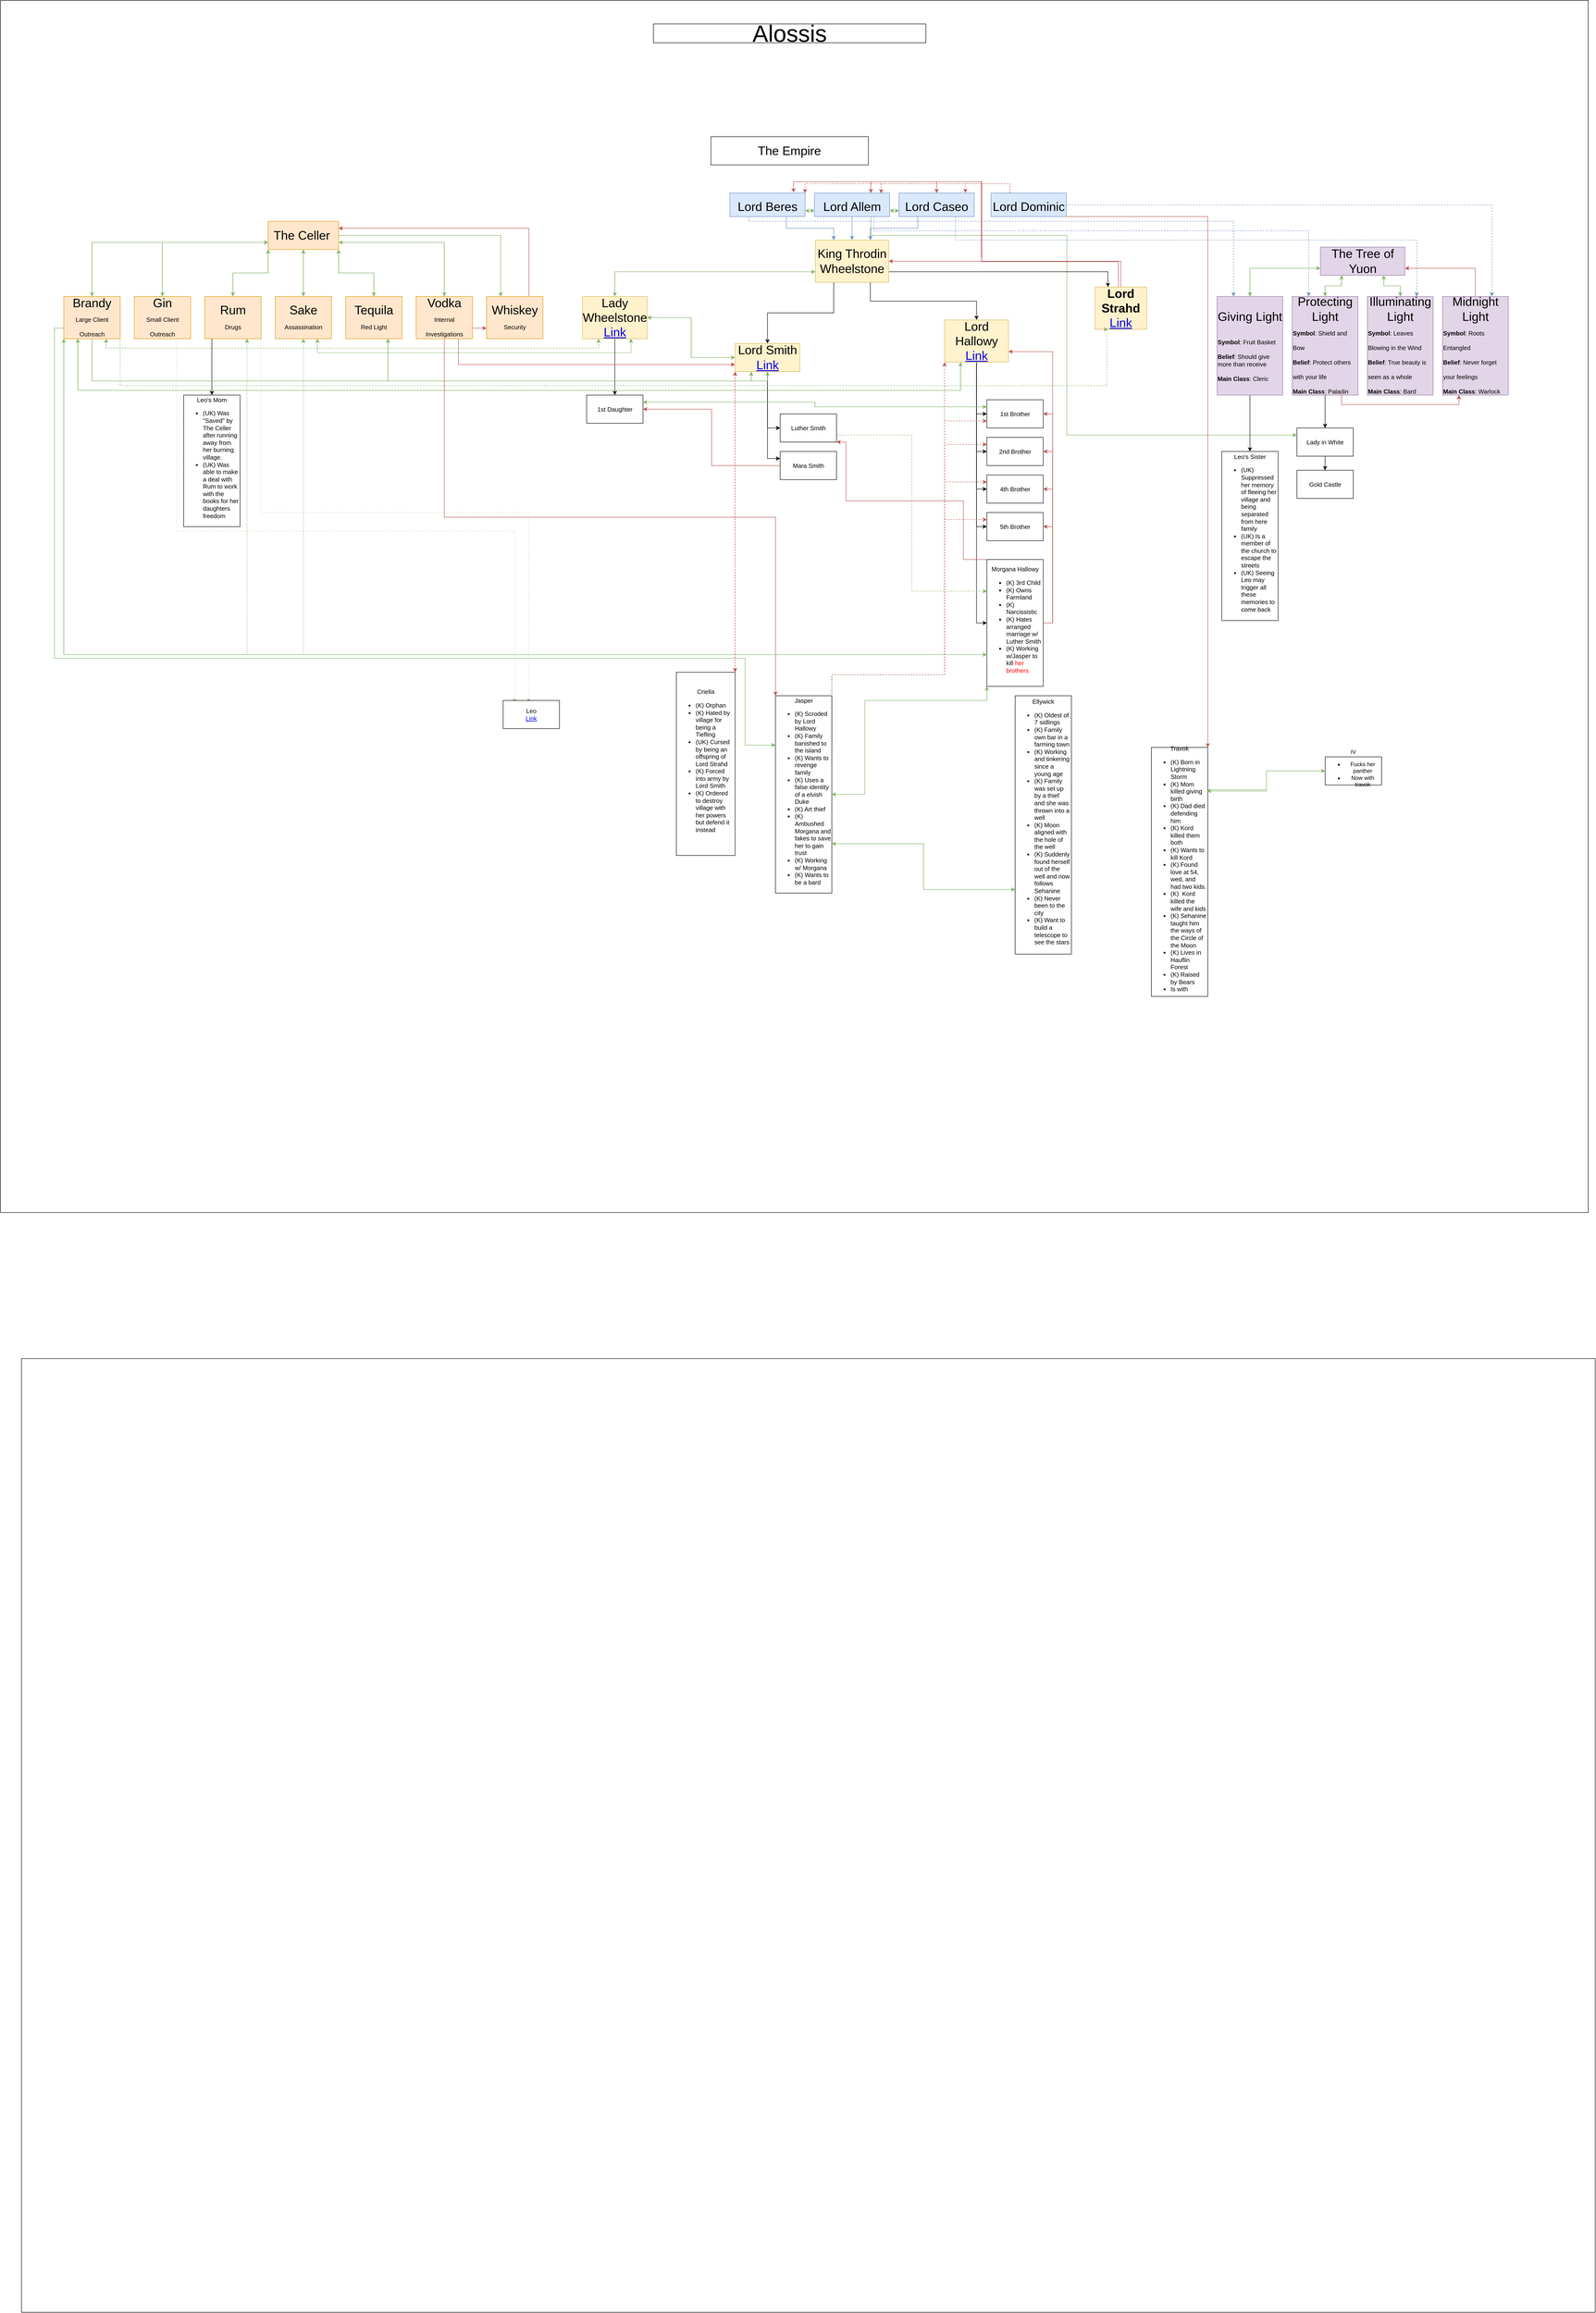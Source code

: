 <mxfile version="17.4.2" type="device" pages="7"><diagram id="prtHgNgQTEPvFCAcTncT" name="The Empire"><mxGraphModel dx="790" dy="485" grid="1" gridSize="10" guides="1" tooltips="1" connect="1" arrows="1" fold="1" page="1" pageScale="1" pageWidth="5000" pageHeight="2581" math="0" shadow="0"><root><mxCell id="0"/><mxCell id="1" parent="0"/><mxCell id="Fj1rsP363tf5vaqWqIAK-1" value="" style="rounded=0;whiteSpace=wrap;html=1;fontSize=13;movable=0;resizable=0;" parent="1" vertex="1"><mxGeometry x="760" width="3380" height="2580" as="geometry"/></mxCell><mxCell id="BMSPjfVfwommTCz05lxM-120" style="edgeStyle=orthogonalEdgeStyle;rounded=0;orthogonalLoop=1;jettySize=auto;html=1;exitX=0.75;exitY=1;exitDx=0;exitDy=0;entryX=0.75;entryY=1;entryDx=0;entryDy=0;dashed=1;fontSize=13;fontColor=default;fillColor=#d5e8d4;strokeColor=#82b366;dashPattern=1 1;arcSize=12;" parent="1" source="BMSPjfVfwommTCz05lxM-77" target="BMSPjfVfwommTCz05lxM-29" edge="1"><mxGeometry relative="1" as="geometry"><Array as="points"><mxPoint x="1434.8" y="750"/><mxPoint x="2102.8" y="750"/></Array></mxGeometry></mxCell><mxCell id="BMSPjfVfwommTCz05lxM-112" style="edgeStyle=orthogonalEdgeStyle;rounded=0;orthogonalLoop=1;jettySize=auto;html=1;exitX=0.75;exitY=1;exitDx=0;exitDy=0;entryX=0.25;entryY=1;entryDx=0;entryDy=0;fontSize=13;fontColor=default;fillColor=#d5e8d4;strokeColor=#82b366;dashed=1;arcSize=12;" parent="1" source="BMSPjfVfwommTCz05lxM-82" target="BMSPjfVfwommTCz05lxM-29" edge="1"><mxGeometry relative="1" as="geometry"/></mxCell><mxCell id="BMSPjfVfwommTCz05lxM-14" value="&lt;b&gt;&lt;font style=&quot;font-size: 36px&quot;&gt;&lt;br&gt;&lt;/font&gt;&lt;/b&gt;" style="rounded=0;whiteSpace=wrap;html=1;arcSize=12;fillColor=none;" parent="1" vertex="1"><mxGeometry x="804.8" y="2891" width="3350" height="2030" as="geometry"/></mxCell><mxCell id="BMSPjfVfwommTCz05lxM-26" style="edgeStyle=orthogonalEdgeStyle;rounded=0;orthogonalLoop=1;jettySize=auto;html=1;exitX=0.75;exitY=1;exitDx=0;exitDy=0;entryX=0.25;entryY=0;entryDx=0;entryDy=0;fontSize=26;fontColor=default;fillColor=#dae8fc;strokeColor=#6c8ebf;arcSize=12;" parent="1" source="BMSPjfVfwommTCz05lxM-15" target="BMSPjfVfwommTCz05lxM-23" edge="1"><mxGeometry relative="1" as="geometry"/></mxCell><mxCell id="BMSPjfVfwommTCz05lxM-202" style="edgeStyle=orthogonalEdgeStyle;rounded=0;orthogonalLoop=1;jettySize=auto;html=1;exitX=1;exitY=0.75;exitDx=0;exitDy=0;entryX=0;entryY=0.75;entryDx=0;entryDy=0;fontSize=13;fontColor=default;strokeWidth=1;fillColor=#d5e8d4;strokeColor=#82b366;" parent="1" source="BMSPjfVfwommTCz05lxM-15" target="BMSPjfVfwommTCz05lxM-19" edge="1"><mxGeometry relative="1" as="geometry"/></mxCell><mxCell id="BMSPjfVfwommTCz05lxM-15" value="&lt;font style=&quot;font-size: 26px&quot;&gt;Lord Beres&lt;/font&gt;" style="rounded=0;whiteSpace=wrap;html=1;fontSize=36;fillColor=#dae8fc;strokeColor=#6c8ebf;arcSize=12;" parent="1" vertex="1"><mxGeometry x="2312.8" y="410" width="160" height="50" as="geometry"/></mxCell><mxCell id="BMSPjfVfwommTCz05lxM-25" style="edgeStyle=orthogonalEdgeStyle;rounded=0;orthogonalLoop=1;jettySize=auto;html=1;exitX=0.5;exitY=1;exitDx=0;exitDy=0;entryX=0.5;entryY=0;entryDx=0;entryDy=0;fontSize=26;fontColor=default;fillColor=#dae8fc;strokeColor=#6c8ebf;arcSize=12;" parent="1" source="BMSPjfVfwommTCz05lxM-19" target="BMSPjfVfwommTCz05lxM-23" edge="1"><mxGeometry relative="1" as="geometry"/></mxCell><mxCell id="BMSPjfVfwommTCz05lxM-70" style="edgeStyle=orthogonalEdgeStyle;rounded=0;orthogonalLoop=1;jettySize=auto;html=1;exitX=0.75;exitY=1;exitDx=0;exitDy=0;entryX=0.25;entryY=0;entryDx=0;entryDy=0;fontSize=26;fontColor=default;fillColor=#dae8fc;strokeColor=#6c8ebf;dashed=1;arcSize=12;" parent="1" source="BMSPjfVfwommTCz05lxM-19" target="BMSPjfVfwommTCz05lxM-57" edge="1"><mxGeometry relative="1" as="geometry"><Array as="points"><mxPoint x="2619.8" y="460"/><mxPoint x="2619.8" y="490"/><mxPoint x="3544.8" y="490"/></Array></mxGeometry></mxCell><mxCell id="BMSPjfVfwommTCz05lxM-201" style="edgeStyle=orthogonalEdgeStyle;rounded=0;orthogonalLoop=1;jettySize=auto;html=1;exitX=0;exitY=0.75;exitDx=0;exitDy=0;entryX=1;entryY=0.75;entryDx=0;entryDy=0;fontSize=13;fontColor=default;strokeWidth=1;fillColor=#d5e8d4;strokeColor=#82b366;" parent="1" source="BMSPjfVfwommTCz05lxM-19" target="BMSPjfVfwommTCz05lxM-15" edge="1"><mxGeometry relative="1" as="geometry"/></mxCell><mxCell id="BMSPjfVfwommTCz05lxM-203" style="edgeStyle=orthogonalEdgeStyle;rounded=0;orthogonalLoop=1;jettySize=auto;html=1;exitX=1;exitY=0.75;exitDx=0;exitDy=0;entryX=0;entryY=0.75;entryDx=0;entryDy=0;fontSize=13;fontColor=default;strokeWidth=1;fillColor=#d5e8d4;strokeColor=#82b366;" parent="1" source="BMSPjfVfwommTCz05lxM-19" target="BMSPjfVfwommTCz05lxM-20" edge="1"><mxGeometry relative="1" as="geometry"/></mxCell><mxCell id="BMSPjfVfwommTCz05lxM-217" style="edgeStyle=orthogonalEdgeStyle;rounded=0;orthogonalLoop=1;jettySize=auto;html=1;exitX=0.75;exitY=1;exitDx=0;exitDy=0;entryX=0;entryY=0.25;entryDx=0;entryDy=0;fontSize=13;fontColor=default;strokeWidth=1;fillColor=#d5e8d4;strokeColor=#82b366;" parent="1" source="BMSPjfVfwommTCz05lxM-19" target="BMSPjfVfwommTCz05lxM-213" edge="1"><mxGeometry relative="1" as="geometry"><Array as="points"><mxPoint x="2613" y="500"/><mxPoint x="3030" y="500"/><mxPoint x="3030" y="925"/></Array></mxGeometry></mxCell><mxCell id="BMSPjfVfwommTCz05lxM-19" value="&lt;font style=&quot;font-size: 26px&quot;&gt;Lord Allem&lt;/font&gt;" style="rounded=0;whiteSpace=wrap;html=1;fontSize=36;fillColor=#dae8fc;strokeColor=#6c8ebf;arcSize=12;" parent="1" vertex="1"><mxGeometry x="2492.8" y="410" width="160" height="50" as="geometry"/></mxCell><mxCell id="BMSPjfVfwommTCz05lxM-24" style="edgeStyle=orthogonalEdgeStyle;rounded=0;orthogonalLoop=1;jettySize=auto;html=1;exitX=0.25;exitY=1;exitDx=0;exitDy=0;entryX=0.75;entryY=0;entryDx=0;entryDy=0;fontSize=26;fontColor=default;fillColor=#dae8fc;strokeColor=#6c8ebf;arcSize=12;" parent="1" source="BMSPjfVfwommTCz05lxM-20" target="BMSPjfVfwommTCz05lxM-23" edge="1"><mxGeometry relative="1" as="geometry"/></mxCell><mxCell id="BMSPjfVfwommTCz05lxM-69" style="edgeStyle=orthogonalEdgeStyle;rounded=0;orthogonalLoop=1;jettySize=auto;html=1;exitX=0.75;exitY=1;exitDx=0;exitDy=0;entryX=0.75;entryY=0;entryDx=0;entryDy=0;fontSize=26;fontColor=default;fillColor=#dae8fc;strokeColor=#6c8ebf;dashed=1;arcSize=12;" parent="1" source="BMSPjfVfwommTCz05lxM-20" target="BMSPjfVfwommTCz05lxM-58" edge="1"><mxGeometry relative="1" as="geometry"><Array as="points"><mxPoint x="2792.8" y="510"/><mxPoint x="3774.8" y="510"/></Array></mxGeometry></mxCell><mxCell id="BMSPjfVfwommTCz05lxM-204" style="edgeStyle=orthogonalEdgeStyle;rounded=0;orthogonalLoop=1;jettySize=auto;html=1;exitX=0;exitY=0.75;exitDx=0;exitDy=0;entryX=1;entryY=0.75;entryDx=0;entryDy=0;fontSize=13;fontColor=default;strokeWidth=1;fillColor=#d5e8d4;strokeColor=#82b366;" parent="1" source="BMSPjfVfwommTCz05lxM-20" target="BMSPjfVfwommTCz05lxM-19" edge="1"><mxGeometry relative="1" as="geometry"/></mxCell><mxCell id="BMSPjfVfwommTCz05lxM-20" value="&lt;font style=&quot;font-size: 26px&quot;&gt;Lord Caseo&lt;/font&gt;" style="rounded=0;whiteSpace=wrap;html=1;fontSize=36;fillColor=#dae8fc;strokeColor=#6c8ebf;arcSize=12;" parent="1" vertex="1"><mxGeometry x="2672.8" y="410" width="160" height="50" as="geometry"/></mxCell><mxCell id="BMSPjfVfwommTCz05lxM-68" style="edgeStyle=orthogonalEdgeStyle;rounded=0;orthogonalLoop=1;jettySize=auto;html=1;exitX=1;exitY=0.5;exitDx=0;exitDy=0;entryX=0.75;entryY=0;entryDx=0;entryDy=0;fontSize=26;fontColor=default;fillColor=#dae8fc;strokeColor=#6c8ebf;dashed=1;arcSize=12;" parent="1" source="BMSPjfVfwommTCz05lxM-21" target="BMSPjfVfwommTCz05lxM-59" edge="1"><mxGeometry relative="1" as="geometry"/></mxCell><mxCell id="BMSPjfVfwommTCz05lxM-200" style="edgeStyle=orthogonalEdgeStyle;rounded=0;orthogonalLoop=1;jettySize=auto;html=1;exitX=1;exitY=1;exitDx=0;exitDy=0;entryX=1;entryY=0;entryDx=0;entryDy=0;fontSize=13;fontColor=default;strokeWidth=1;fillColor=#f8cecc;strokeColor=#b85450;" parent="1" source="BMSPjfVfwommTCz05lxM-21" target="BMSPjfVfwommTCz05lxM-198" edge="1"><mxGeometry relative="1" as="geometry"><Array as="points"><mxPoint x="3330" y="460"/><mxPoint x="3330" y="1590"/></Array></mxGeometry></mxCell><mxCell id="BMSPjfVfwommTCz05lxM-205" style="edgeStyle=orthogonalEdgeStyle;rounded=0;orthogonalLoop=1;jettySize=auto;html=1;exitX=0.25;exitY=0;exitDx=0;exitDy=0;entryX=1;entryY=0;entryDx=0;entryDy=0;fontSize=13;fontColor=default;strokeWidth=1;fillColor=#f8cecc;strokeColor=#b85450;dashed=1;" parent="1" source="BMSPjfVfwommTCz05lxM-21" target="BMSPjfVfwommTCz05lxM-15" edge="1"><mxGeometry relative="1" as="geometry"/></mxCell><mxCell id="BMSPjfVfwommTCz05lxM-206" style="edgeStyle=orthogonalEdgeStyle;rounded=0;orthogonalLoop=1;jettySize=auto;html=1;exitX=0.25;exitY=0;exitDx=0;exitDy=0;entryX=0.887;entryY=0.013;entryDx=0;entryDy=0;entryPerimeter=0;dashed=1;fontSize=13;fontColor=default;strokeWidth=1;fillColor=#f8cecc;strokeColor=#b85450;" parent="1" source="BMSPjfVfwommTCz05lxM-21" target="BMSPjfVfwommTCz05lxM-19" edge="1"><mxGeometry relative="1" as="geometry"/></mxCell><mxCell id="BMSPjfVfwommTCz05lxM-207" style="edgeStyle=orthogonalEdgeStyle;rounded=0;orthogonalLoop=1;jettySize=auto;html=1;exitX=0.25;exitY=0;exitDx=0;exitDy=0;entryX=0.883;entryY=-0.007;entryDx=0;entryDy=0;entryPerimeter=0;dashed=1;fontSize=13;fontColor=default;strokeWidth=1;fillColor=#f8cecc;strokeColor=#b85450;" parent="1" source="BMSPjfVfwommTCz05lxM-21" target="BMSPjfVfwommTCz05lxM-20" edge="1"><mxGeometry relative="1" as="geometry"/></mxCell><mxCell id="BMSPjfVfwommTCz05lxM-21" value="&lt;font style=&quot;font-size: 26px&quot;&gt;Lord Dominic&lt;/font&gt;" style="rounded=0;whiteSpace=wrap;html=1;fontSize=36;fillColor=#dae8fc;strokeColor=#6c8ebf;arcSize=12;" parent="1" vertex="1"><mxGeometry x="2868.8" y="410" width="160" height="50" as="geometry"/></mxCell><mxCell id="BMSPjfVfwommTCz05lxM-33" style="edgeStyle=orthogonalEdgeStyle;rounded=0;orthogonalLoop=1;jettySize=auto;html=1;exitX=0;exitY=0.75;exitDx=0;exitDy=0;entryX=0.5;entryY=0;entryDx=0;entryDy=0;fontSize=26;fontColor=default;fillColor=#d5e8d4;strokeColor=#82b366;arcSize=12;" parent="1" source="BMSPjfVfwommTCz05lxM-23" target="BMSPjfVfwommTCz05lxM-29" edge="1"><mxGeometry relative="1" as="geometry"/></mxCell><mxCell id="BMSPjfVfwommTCz05lxM-37" style="edgeStyle=orthogonalEdgeStyle;rounded=0;orthogonalLoop=1;jettySize=auto;html=1;exitX=0.25;exitY=1;exitDx=0;exitDy=0;entryX=0.5;entryY=0;entryDx=0;entryDy=0;fontSize=26;fontColor=default;arcSize=12;" parent="1" source="BMSPjfVfwommTCz05lxM-23" target="BMSPjfVfwommTCz05lxM-27" edge="1"><mxGeometry relative="1" as="geometry"/></mxCell><mxCell id="BMSPjfVfwommTCz05lxM-42" style="edgeStyle=orthogonalEdgeStyle;rounded=0;orthogonalLoop=1;jettySize=auto;html=1;exitX=0.75;exitY=1;exitDx=0;exitDy=0;entryX=0.5;entryY=0;entryDx=0;entryDy=0;fontSize=26;fontColor=default;arcSize=12;" parent="1" source="BMSPjfVfwommTCz05lxM-23" target="BMSPjfVfwommTCz05lxM-28" edge="1"><mxGeometry relative="1" as="geometry"/></mxCell><mxCell id="BMSPjfVfwommTCz05lxM-44" style="edgeStyle=orthogonalEdgeStyle;rounded=0;orthogonalLoop=1;jettySize=auto;html=1;exitX=1;exitY=0.75;exitDx=0;exitDy=0;entryX=0.25;entryY=0;entryDx=0;entryDy=0;fontSize=26;fontColor=default;arcSize=12;" parent="1" source="BMSPjfVfwommTCz05lxM-23" target="BMSPjfVfwommTCz05lxM-30" edge="1"><mxGeometry relative="1" as="geometry"/></mxCell><mxCell id="BMSPjfVfwommTCz05lxM-23" value="&lt;span&gt;King Throdin Wheelstone&lt;/span&gt;" style="rounded=0;whiteSpace=wrap;html=1;labelBackgroundColor=none;labelBorderColor=none;fontSize=26;fillColor=#fff2cc;strokeColor=#d6b656;arcSize=12;" parent="1" vertex="1"><mxGeometry x="2494.8" y="510" width="156" height="90" as="geometry"/></mxCell><mxCell id="BMSPjfVfwommTCz05lxM-55" style="edgeStyle=orthogonalEdgeStyle;rounded=0;orthogonalLoop=1;jettySize=auto;html=1;exitX=0;exitY=0.5;exitDx=0;exitDy=0;entryX=1;entryY=0.5;entryDx=0;entryDy=0;fontSize=26;fontColor=default;fillColor=#d5e8d4;strokeColor=#82b366;arcSize=12;" parent="1" source="BMSPjfVfwommTCz05lxM-27" target="BMSPjfVfwommTCz05lxM-29" edge="1"><mxGeometry relative="1" as="geometry"/></mxCell><mxCell id="BMSPjfVfwommTCz05lxM-108" style="edgeStyle=orthogonalEdgeStyle;rounded=0;orthogonalLoop=1;jettySize=auto;html=1;exitX=0.25;exitY=1;exitDx=0;exitDy=0;entryX=0.75;entryY=1;entryDx=0;entryDy=0;fontSize=13;fontColor=default;fillColor=#d5e8d4;strokeColor=#82b366;arcSize=12;" parent="1" source="BMSPjfVfwommTCz05lxM-27" target="BMSPjfVfwommTCz05lxM-83" edge="1"><mxGeometry relative="1" as="geometry"/></mxCell><mxCell id="BMSPjfVfwommTCz05lxM-115" style="edgeStyle=orthogonalEdgeStyle;rounded=0;orthogonalLoop=1;jettySize=auto;html=1;exitX=0.5;exitY=1;exitDx=0;exitDy=0;entryX=0.5;entryY=1;entryDx=0;entryDy=0;fontSize=13;fontColor=default;fillColor=#d5e8d4;strokeColor=#82b366;arcSize=12;" parent="1" source="BMSPjfVfwommTCz05lxM-27" target="BMSPjfVfwommTCz05lxM-82" edge="1"><mxGeometry relative="1" as="geometry"/></mxCell><mxCell id="BMSPjfVfwommTCz05lxM-124" style="edgeStyle=orthogonalEdgeStyle;rounded=0;orthogonalLoop=1;jettySize=auto;html=1;exitX=0.5;exitY=1;exitDx=0;exitDy=0;fontSize=13;fontColor=default;entryX=0;entryY=0.25;entryDx=0;entryDy=0;arcSize=12;" parent="1" source="BMSPjfVfwommTCz05lxM-27" target="BMSPjfVfwommTCz05lxM-125" edge="1"><mxGeometry relative="1" as="geometry"><mxPoint x="2392.8" y="870" as="targetPoint"/></mxGeometry></mxCell><mxCell id="BMSPjfVfwommTCz05lxM-128" style="edgeStyle=orthogonalEdgeStyle;rounded=0;orthogonalLoop=1;jettySize=auto;html=1;exitX=0.5;exitY=1;exitDx=0;exitDy=0;entryX=0;entryY=0.5;entryDx=0;entryDy=0;fontSize=13;fontColor=default;arcSize=12;" parent="1" source="BMSPjfVfwommTCz05lxM-27" target="BMSPjfVfwommTCz05lxM-127" edge="1"><mxGeometry relative="1" as="geometry"/></mxCell><mxCell id="BMSPjfVfwommTCz05lxM-193" style="edgeStyle=orthogonalEdgeStyle;rounded=0;orthogonalLoop=1;jettySize=auto;html=1;exitX=0;exitY=1;exitDx=0;exitDy=0;entryX=1;entryY=0;entryDx=0;entryDy=0;fontSize=13;fontColor=default;strokeWidth=1;fillColor=#f8cecc;strokeColor=#b85450;dashed=1;" parent="1" source="BMSPjfVfwommTCz05lxM-27" target="BMSPjfVfwommTCz05lxM-191" edge="1"><mxGeometry relative="1" as="geometry"/></mxCell><mxCell id="BMSPjfVfwommTCz05lxM-27" value="&lt;div&gt;Lord Smith&lt;/div&gt;&lt;div&gt;&lt;a href=&quot;data:page/id,HMkAWt7pDP1u-9aVlcp4&quot;&gt;Link&lt;/a&gt;&lt;br&gt;&lt;/div&gt;" style="rounded=0;whiteSpace=wrap;html=1;labelBackgroundColor=none;labelBorderColor=none;fontSize=26;fillColor=#fff2cc;strokeColor=#d6b656;arcSize=12;" parent="1" vertex="1"><mxGeometry x="2323.8" y="730" width="138" height="60" as="geometry"/></mxCell><mxCell id="BMSPjfVfwommTCz05lxM-117" style="edgeStyle=orthogonalEdgeStyle;rounded=0;orthogonalLoop=1;jettySize=auto;html=1;exitX=0.25;exitY=1;exitDx=0;exitDy=0;entryX=0.25;entryY=1;entryDx=0;entryDy=0;fontSize=13;fontColor=default;fillColor=#d5e8d4;strokeColor=#82b366;arcSize=12;" parent="1" source="BMSPjfVfwommTCz05lxM-28" target="BMSPjfVfwommTCz05lxM-82" edge="1"><mxGeometry relative="1" as="geometry"><Array as="points"><mxPoint x="2803.8" y="830"/><mxPoint x="924.8" y="830"/></Array></mxGeometry></mxCell><mxCell id="BMSPjfVfwommTCz05lxM-134" style="edgeStyle=orthogonalEdgeStyle;rounded=0;orthogonalLoop=1;jettySize=auto;html=1;exitX=0.5;exitY=1;exitDx=0;exitDy=0;entryX=0;entryY=0.5;entryDx=0;entryDy=0;fontSize=13;fontColor=default;arcSize=12;" parent="1" source="BMSPjfVfwommTCz05lxM-28" target="BMSPjfVfwommTCz05lxM-129" edge="1"><mxGeometry relative="1" as="geometry"/></mxCell><mxCell id="BMSPjfVfwommTCz05lxM-135" style="edgeStyle=orthogonalEdgeStyle;rounded=0;orthogonalLoop=1;jettySize=auto;html=1;exitX=0.5;exitY=1;exitDx=0;exitDy=0;entryX=0;entryY=0.5;entryDx=0;entryDy=0;fontSize=13;fontColor=default;arcSize=12;" parent="1" source="BMSPjfVfwommTCz05lxM-28" target="BMSPjfVfwommTCz05lxM-130" edge="1"><mxGeometry relative="1" as="geometry"/></mxCell><mxCell id="BMSPjfVfwommTCz05lxM-136" style="edgeStyle=orthogonalEdgeStyle;rounded=0;orthogonalLoop=1;jettySize=auto;html=1;exitX=0.5;exitY=1;exitDx=0;exitDy=0;entryX=0;entryY=0.5;entryDx=0;entryDy=0;fontSize=13;fontColor=default;arcSize=12;" parent="1" source="BMSPjfVfwommTCz05lxM-28" target="BMSPjfVfwommTCz05lxM-131" edge="1"><mxGeometry relative="1" as="geometry"/></mxCell><mxCell id="BMSPjfVfwommTCz05lxM-137" style="edgeStyle=orthogonalEdgeStyle;rounded=0;orthogonalLoop=1;jettySize=auto;html=1;exitX=0.5;exitY=1;exitDx=0;exitDy=0;entryX=0;entryY=0.5;entryDx=0;entryDy=0;fontSize=13;fontColor=default;arcSize=12;" parent="1" source="BMSPjfVfwommTCz05lxM-28" target="BMSPjfVfwommTCz05lxM-132" edge="1"><mxGeometry relative="1" as="geometry"/></mxCell><mxCell id="BMSPjfVfwommTCz05lxM-138" style="edgeStyle=orthogonalEdgeStyle;rounded=0;orthogonalLoop=1;jettySize=auto;html=1;exitX=0.5;exitY=1;exitDx=0;exitDy=0;entryX=0;entryY=0.5;entryDx=0;entryDy=0;fontSize=13;fontColor=default;arcSize=12;" parent="1" source="BMSPjfVfwommTCz05lxM-28" target="BMSPjfVfwommTCz05lxM-133" edge="1"><mxGeometry relative="1" as="geometry"/></mxCell><mxCell id="BMSPjfVfwommTCz05lxM-28" value="&lt;div&gt;Lord Hallowy&lt;/div&gt;&lt;div&gt;&lt;a href=&quot;data:page/id,Wyzt1_G_ROxRShviYDLh&quot;&gt;Link&lt;/a&gt;&lt;br&gt;&lt;/div&gt;" style="rounded=0;whiteSpace=wrap;html=1;labelBackgroundColor=none;labelBorderColor=none;fontSize=26;fillColor=#fff2cc;strokeColor=#d6b656;arcSize=12;" parent="1" vertex="1"><mxGeometry x="2769.8" y="680" width="136" height="90" as="geometry"/></mxCell><mxCell id="BMSPjfVfwommTCz05lxM-35" style="edgeStyle=orthogonalEdgeStyle;rounded=0;orthogonalLoop=1;jettySize=auto;html=1;exitX=0.5;exitY=0;exitDx=0;exitDy=0;entryX=0;entryY=0.75;entryDx=0;entryDy=0;fontSize=26;fontColor=default;fillColor=#d5e8d4;strokeColor=#82b366;arcSize=12;" parent="1" source="BMSPjfVfwommTCz05lxM-29" target="BMSPjfVfwommTCz05lxM-23" edge="1"><mxGeometry relative="1" as="geometry"/></mxCell><mxCell id="BMSPjfVfwommTCz05lxM-54" style="edgeStyle=orthogonalEdgeStyle;rounded=0;orthogonalLoop=1;jettySize=auto;html=1;exitX=1;exitY=0.5;exitDx=0;exitDy=0;entryX=0;entryY=0.5;entryDx=0;entryDy=0;fontSize=26;fontColor=default;fillColor=#d5e8d4;strokeColor=#82b366;arcSize=12;" parent="1" source="BMSPjfVfwommTCz05lxM-29" target="BMSPjfVfwommTCz05lxM-27" edge="1"><mxGeometry relative="1" as="geometry"/></mxCell><mxCell id="BMSPjfVfwommTCz05lxM-113" style="edgeStyle=orthogonalEdgeStyle;rounded=0;orthogonalLoop=1;jettySize=auto;html=1;exitX=0.25;exitY=1;exitDx=0;exitDy=0;entryX=0.75;entryY=1;entryDx=0;entryDy=0;fontSize=13;fontColor=default;fillColor=#d5e8d4;strokeColor=#82b366;dashed=1;arcSize=12;" parent="1" source="BMSPjfVfwommTCz05lxM-29" target="BMSPjfVfwommTCz05lxM-82" edge="1"><mxGeometry relative="1" as="geometry"/></mxCell><mxCell id="BMSPjfVfwommTCz05lxM-121" style="edgeStyle=orthogonalEdgeStyle;rounded=0;orthogonalLoop=1;jettySize=auto;html=1;exitX=0.75;exitY=1;exitDx=0;exitDy=0;entryX=0.75;entryY=1;entryDx=0;entryDy=0;dashed=1;dashPattern=1 1;fontSize=13;fontColor=default;fillColor=#d5e8d4;strokeColor=#82b366;arcSize=12;" parent="1" source="BMSPjfVfwommTCz05lxM-29" target="BMSPjfVfwommTCz05lxM-77" edge="1"><mxGeometry relative="1" as="geometry"><Array as="points"><mxPoint x="2102.8" y="750"/><mxPoint x="1434.8" y="750"/></Array></mxGeometry></mxCell><mxCell id="BMSPjfVfwommTCz05lxM-148" style="edgeStyle=orthogonalEdgeStyle;rounded=0;orthogonalLoop=1;jettySize=auto;html=1;exitX=0.5;exitY=1;exitDx=0;exitDy=0;fontSize=13;fontColor=default;arcSize=12;" parent="1" source="BMSPjfVfwommTCz05lxM-29" target="BMSPjfVfwommTCz05lxM-149" edge="1"><mxGeometry relative="1" as="geometry"><mxPoint x="2068.145" y="870" as="targetPoint"/></mxGeometry></mxCell><mxCell id="BMSPjfVfwommTCz05lxM-29" value="&lt;div&gt;Lady Wheelstone&lt;/div&gt;&lt;div&gt;&lt;a href=&quot;data:page/id,AcHQdazd8mkHtG3E885S&quot;&gt;Link&lt;/a&gt;&lt;br&gt;&lt;/div&gt;" style="rounded=0;whiteSpace=wrap;html=1;labelBackgroundColor=none;labelBorderColor=none;fontSize=26;fillColor=#fff2cc;strokeColor=#d6b656;arcSize=12;" parent="1" vertex="1"><mxGeometry x="1998.8" y="630" width="138" height="90" as="geometry"/></mxCell><mxCell id="BMSPjfVfwommTCz05lxM-45" style="edgeStyle=orthogonalEdgeStyle;rounded=0;orthogonalLoop=1;jettySize=auto;html=1;exitX=0.5;exitY=0;exitDx=0;exitDy=0;entryX=1;entryY=0.5;entryDx=0;entryDy=0;fontSize=26;fontColor=default;fillColor=#f8cecc;strokeColor=#b85450;arcSize=12;" parent="1" source="BMSPjfVfwommTCz05lxM-30" target="BMSPjfVfwommTCz05lxM-23" edge="1"><mxGeometry relative="1" as="geometry"/></mxCell><mxCell id="BMSPjfVfwommTCz05lxM-47" style="edgeStyle=orthogonalEdgeStyle;rounded=0;orthogonalLoop=1;jettySize=auto;html=1;exitX=0.5;exitY=0;exitDx=0;exitDy=0;entryX=0.75;entryY=0;entryDx=0;entryDy=0;fontSize=26;fontColor=default;fillColor=#f8cecc;strokeColor=#b85450;arcSize=12;" parent="1" source="BMSPjfVfwommTCz05lxM-30" target="BMSPjfVfwommTCz05lxM-19" edge="1"><mxGeometry relative="1" as="geometry"><mxPoint x="3170.8" y="626" as="sourcePoint"/><mxPoint x="2612.8" y="406" as="targetPoint"/><Array as="points"><mxPoint x="3140" y="556"/><mxPoint x="2849" y="556"/><mxPoint x="2849" y="386"/><mxPoint x="2613" y="386"/></Array></mxGeometry></mxCell><mxCell id="BMSPjfVfwommTCz05lxM-48" style="edgeStyle=orthogonalEdgeStyle;rounded=0;orthogonalLoop=1;jettySize=auto;html=1;exitX=0.5;exitY=0;exitDx=0;exitDy=0;entryX=0.846;entryY=-0.027;entryDx=0;entryDy=0;entryPerimeter=0;fontSize=26;fontColor=default;fillColor=#f8cecc;strokeColor=#b85450;arcSize=12;" parent="1" source="BMSPjfVfwommTCz05lxM-30" target="BMSPjfVfwommTCz05lxM-15" edge="1"><mxGeometry relative="1" as="geometry"><mxPoint x="3170.8" y="626" as="sourcePoint"/><mxPoint x="2448.8" y="406" as="targetPoint"/><Array as="points"><mxPoint x="3140" y="556"/><mxPoint x="2849" y="556"/><mxPoint x="2849" y="386"/><mxPoint x="2448" y="386"/></Array></mxGeometry></mxCell><mxCell id="BMSPjfVfwommTCz05lxM-51" style="edgeStyle=orthogonalEdgeStyle;rounded=0;orthogonalLoop=1;jettySize=auto;html=1;entryX=0.5;entryY=0;entryDx=0;entryDy=0;fontSize=26;fontColor=default;fillColor=#f8cecc;strokeColor=#b85450;arcSize=12;" parent="1" target="BMSPjfVfwommTCz05lxM-20" edge="1"><mxGeometry relative="1" as="geometry"><mxPoint x="2848.8" y="556" as="sourcePoint"/><mxPoint x="2752.8" y="406" as="targetPoint"/><Array as="points"><mxPoint x="2848.8" y="546"/><mxPoint x="2847.8" y="546"/><mxPoint x="2847.8" y="386"/><mxPoint x="2752.8" y="386"/></Array></mxGeometry></mxCell><UserObject label="&lt;div&gt;&lt;font style=&quot;font-size: 26px&quot;&gt;&lt;b&gt;&lt;font style=&quot;font-size: 26px&quot;&gt;Lord Strahd&lt;/font&gt;&lt;/b&gt;&lt;/font&gt;&lt;/div&gt;&lt;div&gt;&lt;font style=&quot;font-size: 26px&quot;&gt;&lt;a href=&quot;data:page/id,sJwDPbyERndxiajk13ue&quot;&gt;Link&lt;/a&gt;&lt;br&gt;&lt;/font&gt;&lt;/div&gt;" id="BMSPjfVfwommTCz05lxM-30"><mxCell style="rounded=0;whiteSpace=wrap;html=1;labelBackgroundColor=none;labelBorderColor=none;fontSize=26;fillColor=#fff2cc;strokeColor=#d6b656;arcSize=12;" parent="1" vertex="1"><mxGeometry x="3090" y="610" width="110" height="90" as="geometry"/></mxCell></UserObject><mxCell id="BMSPjfVfwommTCz05lxM-60" style="edgeStyle=orthogonalEdgeStyle;rounded=0;orthogonalLoop=1;jettySize=auto;html=1;exitX=0;exitY=0.75;exitDx=0;exitDy=0;fontSize=26;fontColor=default;fillColor=#d5e8d4;strokeColor=#82b366;arcSize=12;" parent="1" source="BMSPjfVfwommTCz05lxM-53" target="BMSPjfVfwommTCz05lxM-56" edge="1"><mxGeometry relative="1" as="geometry"/></mxCell><mxCell id="BMSPjfVfwommTCz05lxM-62" style="edgeStyle=orthogonalEdgeStyle;rounded=0;orthogonalLoop=1;jettySize=auto;html=1;exitX=0.25;exitY=1;exitDx=0;exitDy=0;entryX=0.5;entryY=0;entryDx=0;entryDy=0;fontSize=26;fontColor=default;fillColor=#d5e8d4;strokeColor=#82b366;arcSize=12;" parent="1" source="BMSPjfVfwommTCz05lxM-53" target="BMSPjfVfwommTCz05lxM-57" edge="1"><mxGeometry relative="1" as="geometry"/></mxCell><mxCell id="BMSPjfVfwommTCz05lxM-64" style="edgeStyle=orthogonalEdgeStyle;rounded=0;orthogonalLoop=1;jettySize=auto;html=1;exitX=0.75;exitY=1;exitDx=0;exitDy=0;entryX=0.5;entryY=0;entryDx=0;entryDy=0;fontSize=26;fontColor=default;fillColor=#d5e8d4;strokeColor=#82b366;arcSize=12;" parent="1" source="BMSPjfVfwommTCz05lxM-53" target="BMSPjfVfwommTCz05lxM-58" edge="1"><mxGeometry relative="1" as="geometry"/></mxCell><mxCell id="BMSPjfVfwommTCz05lxM-53" value="The Tree of Yuon" style="rounded=0;whiteSpace=wrap;html=1;labelBackgroundColor=none;labelBorderColor=none;fontSize=26;arcSize=12;fillColor=#e1d5e7;strokeColor=#9673a6;" parent="1" vertex="1"><mxGeometry x="3569.8" y="525" width="180" height="60" as="geometry"/></mxCell><mxCell id="BMSPjfVfwommTCz05lxM-61" style="edgeStyle=orthogonalEdgeStyle;rounded=0;orthogonalLoop=1;jettySize=auto;html=1;exitX=0.5;exitY=0;exitDx=0;exitDy=0;entryX=0;entryY=0.75;entryDx=0;entryDy=0;fontSize=26;fontColor=default;fillColor=#d5e8d4;strokeColor=#82b366;arcSize=12;" parent="1" source="BMSPjfVfwommTCz05lxM-56" target="BMSPjfVfwommTCz05lxM-53" edge="1"><mxGeometry relative="1" as="geometry"/></mxCell><mxCell id="Fj1rsP363tf5vaqWqIAK-9" style="edgeStyle=orthogonalEdgeStyle;rounded=0;orthogonalLoop=1;jettySize=auto;html=1;exitX=0.5;exitY=1;exitDx=0;exitDy=0;fontSize=13;" parent="1" source="BMSPjfVfwommTCz05lxM-56" target="Fj1rsP363tf5vaqWqIAK-8" edge="1"><mxGeometry relative="1" as="geometry"/></mxCell><mxCell id="BMSPjfVfwommTCz05lxM-56" value="Giving Light&lt;br&gt;&lt;br&gt;&lt;div style=&quot;text-align: left ; font-size: 13px&quot;&gt;&lt;b&gt;Symbol&lt;/b&gt;: Fruit Basket&lt;/div&gt;&lt;div style=&quot;text-align: left ; font-size: 13px&quot;&gt;&lt;br&gt;&lt;/div&gt;&lt;div style=&quot;text-align: left ; font-size: 13px&quot;&gt;&lt;b&gt;Belief&lt;/b&gt;: Should give more than receive&lt;/div&gt;&lt;div style=&quot;text-align: left ; font-size: 13px&quot;&gt;&lt;br&gt;&lt;/div&gt;&lt;div style=&quot;text-align: left ; font-size: 13px&quot;&gt;&lt;b&gt;Main Class&lt;/b&gt;: Cleric&lt;/div&gt;" style="rounded=0;whiteSpace=wrap;html=1;labelBackgroundColor=none;labelBorderColor=none;fontSize=26;arcSize=12;fillColor=#e1d5e7;strokeColor=#9673a6;" parent="1" vertex="1"><mxGeometry x="3349.8" y="630" width="140" height="210" as="geometry"/></mxCell><mxCell id="BMSPjfVfwommTCz05lxM-63" style="edgeStyle=orthogonalEdgeStyle;rounded=0;orthogonalLoop=1;jettySize=auto;html=1;exitX=0.5;exitY=0;exitDx=0;exitDy=0;entryX=0.25;entryY=1;entryDx=0;entryDy=0;fontSize=26;fontColor=default;fillColor=#d5e8d4;strokeColor=#82b366;arcSize=12;" parent="1" source="BMSPjfVfwommTCz05lxM-57" target="BMSPjfVfwommTCz05lxM-53" edge="1"><mxGeometry relative="1" as="geometry"/></mxCell><mxCell id="BMSPjfVfwommTCz05lxM-196" style="edgeStyle=orthogonalEdgeStyle;rounded=0;orthogonalLoop=1;jettySize=auto;html=1;exitX=0.75;exitY=1;exitDx=0;exitDy=0;entryX=0.25;entryY=1;entryDx=0;entryDy=0;fontSize=13;fontColor=default;strokeWidth=1;fillColor=#f8cecc;strokeColor=#b85450;" parent="1" source="BMSPjfVfwommTCz05lxM-57" target="BMSPjfVfwommTCz05lxM-59" edge="1"><mxGeometry relative="1" as="geometry"/></mxCell><mxCell id="BMSPjfVfwommTCz05lxM-214" style="edgeStyle=orthogonalEdgeStyle;rounded=0;orthogonalLoop=1;jettySize=auto;html=1;exitX=0.5;exitY=1;exitDx=0;exitDy=0;entryX=0.5;entryY=0;entryDx=0;entryDy=0;fontSize=13;fontColor=default;strokeWidth=1;" parent="1" source="BMSPjfVfwommTCz05lxM-57" target="BMSPjfVfwommTCz05lxM-213" edge="1"><mxGeometry relative="1" as="geometry"/></mxCell><mxCell id="BMSPjfVfwommTCz05lxM-57" value="Protecting Light&lt;br style=&quot;font-size: 25px&quot;&gt;&lt;div style=&quot;text-align: left&quot;&gt;&lt;div&gt;&lt;span style=&quot;font-size: 13px&quot;&gt;&lt;b&gt;Symbol&lt;/b&gt;: Shield and Bow&lt;/span&gt;&lt;/div&gt;&lt;div&gt;&lt;span style=&quot;font-size: 13px&quot;&gt;&lt;b&gt;Belief&lt;/b&gt;: Protect others with your life&lt;/span&gt;&lt;br&gt;&lt;/div&gt;&lt;div&gt;&lt;span style=&quot;font-size: 13px&quot;&gt;&lt;b&gt;Main Class&lt;/b&gt;: Paladin&lt;/span&gt;&lt;br&gt;&lt;/div&gt;&lt;/div&gt;" style="rounded=0;whiteSpace=wrap;html=1;labelBackgroundColor=none;labelBorderColor=none;fontSize=26;arcSize=12;fillColor=#e1d5e7;strokeColor=#9673a6;" parent="1" vertex="1"><mxGeometry x="3509.8" y="630" width="140" height="210" as="geometry"/></mxCell><mxCell id="BMSPjfVfwommTCz05lxM-65" style="edgeStyle=orthogonalEdgeStyle;rounded=0;orthogonalLoop=1;jettySize=auto;html=1;exitX=0.5;exitY=0;exitDx=0;exitDy=0;entryX=0.75;entryY=1;entryDx=0;entryDy=0;fontSize=26;fontColor=default;fillColor=#d5e8d4;strokeColor=#82b366;arcSize=12;" parent="1" source="BMSPjfVfwommTCz05lxM-58" target="BMSPjfVfwommTCz05lxM-53" edge="1"><mxGeometry relative="1" as="geometry"/></mxCell><mxCell id="BMSPjfVfwommTCz05lxM-58" value="Illuminating Light&lt;br&gt;&lt;div style=&quot;text-align: left&quot;&gt;&lt;span style=&quot;font-size: 13px&quot;&gt;&lt;b&gt;Symbol&lt;/b&gt;: Leaves Blowing in the Wind&lt;/span&gt;&lt;/div&gt;&lt;div style=&quot;text-align: left&quot;&gt;&lt;span style=&quot;font-size: 13px&quot;&gt;&lt;b&gt;Belief&lt;/b&gt;: True beauty&amp;nbsp;is seen as a whole&lt;/span&gt;&lt;br&gt;&lt;/div&gt;&lt;div style=&quot;text-align: left&quot;&gt;&lt;span style=&quot;font-size: 13px&quot;&gt;&lt;b&gt;Main Class&lt;/b&gt;: Bard&lt;/span&gt;&lt;/div&gt;" style="rounded=0;whiteSpace=wrap;html=1;labelBackgroundColor=none;labelBorderColor=none;fontSize=26;arcSize=12;fillColor=#e1d5e7;strokeColor=#9673a6;" parent="1" vertex="1"><mxGeometry x="3669.8" y="630" width="140" height="210" as="geometry"/></mxCell><mxCell id="BMSPjfVfwommTCz05lxM-74" style="edgeStyle=orthogonalEdgeStyle;rounded=0;orthogonalLoop=1;jettySize=auto;html=1;exitX=0.5;exitY=0;exitDx=0;exitDy=0;entryX=1;entryY=0.75;entryDx=0;entryDy=0;fontSize=13;fontColor=default;fillColor=#f8cecc;strokeColor=#b85450;arcSize=12;" parent="1" source="BMSPjfVfwommTCz05lxM-59" target="BMSPjfVfwommTCz05lxM-53" edge="1"><mxGeometry relative="1" as="geometry"/></mxCell><mxCell id="BMSPjfVfwommTCz05lxM-59" value="Midnight Light&lt;br&gt;&lt;div style=&quot;text-align: left&quot;&gt;&lt;span style=&quot;font-size: 13px&quot;&gt;&lt;b&gt;Symbol&lt;/b&gt;: Roots&amp;nbsp;&lt;/span&gt;&lt;/div&gt;&lt;div style=&quot;text-align: left&quot;&gt;&lt;span style=&quot;font-size: 13px&quot;&gt;Entangled&lt;/span&gt;&lt;/div&gt;&lt;div style=&quot;text-align: left&quot;&gt;&lt;span style=&quot;font-size: 13px&quot;&gt;&lt;b&gt;Belief&lt;/b&gt;: Never forget your feelings&lt;/span&gt;&lt;br&gt;&lt;/div&gt;&lt;div style=&quot;text-align: left&quot;&gt;&lt;span style=&quot;font-size: 13px&quot;&gt;&lt;b&gt;Main Class&lt;/b&gt;: Warlock&lt;/span&gt;&lt;/div&gt;" style="rounded=0;whiteSpace=wrap;html=1;labelBackgroundColor=none;labelBorderColor=none;fontSize=26;arcSize=12;fillColor=#e1d5e7;strokeColor=#9673a6;" parent="1" vertex="1"><mxGeometry x="3829.8" y="630" width="140" height="210" as="geometry"/></mxCell><mxCell id="BMSPjfVfwommTCz05lxM-71" style="edgeStyle=orthogonalEdgeStyle;rounded=0;orthogonalLoop=1;jettySize=auto;html=1;exitX=0.25;exitY=1;exitDx=0;exitDy=0;entryX=0.25;entryY=0;entryDx=0;entryDy=0;fontSize=26;fontColor=default;fillColor=#dae8fc;strokeColor=#6c8ebf;dashed=1;arcSize=12;" parent="1" source="BMSPjfVfwommTCz05lxM-15" target="BMSPjfVfwommTCz05lxM-56" edge="1"><mxGeometry relative="1" as="geometry"><Array as="points"><mxPoint x="2352.8" y="470"/><mxPoint x="3384.8" y="470"/></Array></mxGeometry></mxCell><mxCell id="BMSPjfVfwommTCz05lxM-84" style="edgeStyle=orthogonalEdgeStyle;rounded=0;orthogonalLoop=1;jettySize=auto;html=1;exitX=0;exitY=0.75;exitDx=0;exitDy=0;entryX=0.5;entryY=0;entryDx=0;entryDy=0;fontSize=26;fontColor=default;fillColor=#d5e8d4;strokeColor=#82b366;arcSize=12;" parent="1" source="BMSPjfVfwommTCz05lxM-76" target="BMSPjfVfwommTCz05lxM-82" edge="1"><mxGeometry relative="1" as="geometry"/></mxCell><mxCell id="BMSPjfVfwommTCz05lxM-86" style="edgeStyle=orthogonalEdgeStyle;rounded=0;orthogonalLoop=1;jettySize=auto;html=1;exitX=0;exitY=0.75;exitDx=0;exitDy=0;fontSize=26;fontColor=default;fillColor=#d5e8d4;strokeColor=#82b366;arcSize=12;" parent="1" source="BMSPjfVfwommTCz05lxM-76" target="BMSPjfVfwommTCz05lxM-79" edge="1"><mxGeometry relative="1" as="geometry"/></mxCell><mxCell id="BMSPjfVfwommTCz05lxM-90" style="edgeStyle=orthogonalEdgeStyle;rounded=0;orthogonalLoop=1;jettySize=auto;html=1;exitX=0;exitY=1;exitDx=0;exitDy=0;entryX=0.5;entryY=0;entryDx=0;entryDy=0;fontSize=26;fontColor=default;fillColor=#d5e8d4;strokeColor=#82b366;arcSize=12;" parent="1" source="BMSPjfVfwommTCz05lxM-76" target="BMSPjfVfwommTCz05lxM-81" edge="1"><mxGeometry relative="1" as="geometry"/></mxCell><mxCell id="BMSPjfVfwommTCz05lxM-91" style="edgeStyle=orthogonalEdgeStyle;rounded=0;orthogonalLoop=1;jettySize=auto;html=1;exitX=0.5;exitY=1;exitDx=0;exitDy=0;entryX=0.5;entryY=0;entryDx=0;entryDy=0;fontSize=26;fontColor=default;fillColor=#d5e8d4;strokeColor=#82b366;arcSize=12;" parent="1" source="BMSPjfVfwommTCz05lxM-76" target="BMSPjfVfwommTCz05lxM-77" edge="1"><mxGeometry relative="1" as="geometry"/></mxCell><mxCell id="BMSPjfVfwommTCz05lxM-93" style="edgeStyle=orthogonalEdgeStyle;rounded=0;orthogonalLoop=1;jettySize=auto;html=1;exitX=1;exitY=1;exitDx=0;exitDy=0;entryX=0.5;entryY=0;entryDx=0;entryDy=0;fontSize=26;fontColor=default;fillColor=#d5e8d4;strokeColor=#82b366;arcSize=12;" parent="1" source="BMSPjfVfwommTCz05lxM-76" target="BMSPjfVfwommTCz05lxM-83" edge="1"><mxGeometry relative="1" as="geometry"/></mxCell><mxCell id="BMSPjfVfwommTCz05lxM-95" style="edgeStyle=orthogonalEdgeStyle;rounded=0;orthogonalLoop=1;jettySize=auto;html=1;exitX=1;exitY=0.75;exitDx=0;exitDy=0;entryX=0.5;entryY=0;entryDx=0;entryDy=0;fontSize=26;fontColor=default;fillColor=#d5e8d4;strokeColor=#82b366;arcSize=12;" parent="1" source="BMSPjfVfwommTCz05lxM-76" target="BMSPjfVfwommTCz05lxM-80" edge="1"><mxGeometry relative="1" as="geometry"/></mxCell><mxCell id="BMSPjfVfwommTCz05lxM-107" style="edgeStyle=orthogonalEdgeStyle;rounded=0;orthogonalLoop=1;jettySize=auto;html=1;exitX=1;exitY=0.5;exitDx=0;exitDy=0;entryX=0.25;entryY=0;entryDx=0;entryDy=0;fontSize=13;fontColor=default;fillColor=#d5e8d4;strokeColor=#82b366;arcSize=12;" parent="1" source="BMSPjfVfwommTCz05lxM-76" target="BMSPjfVfwommTCz05lxM-78" edge="1"><mxGeometry relative="1" as="geometry"/></mxCell><mxCell id="BMSPjfVfwommTCz05lxM-76" value="&lt;font style=&quot;font-size: 26px&quot;&gt;The Celler&amp;nbsp;&lt;/font&gt;" style="rounded=0;whiteSpace=wrap;html=1;labelBackgroundColor=none;labelBorderColor=none;fontSize=13;arcSize=12;fillColor=#ffe6cc;strokeColor=#d79b00;" parent="1" vertex="1"><mxGeometry x="1329.8" y="470" width="150" height="60" as="geometry"/></mxCell><mxCell id="BMSPjfVfwommTCz05lxM-92" style="edgeStyle=orthogonalEdgeStyle;rounded=0;orthogonalLoop=1;jettySize=auto;html=1;exitX=0.5;exitY=0;exitDx=0;exitDy=0;entryX=0.5;entryY=1;entryDx=0;entryDy=0;fontSize=26;fontColor=default;fillColor=#d5e8d4;strokeColor=#82b366;arcSize=12;" parent="1" source="BMSPjfVfwommTCz05lxM-77" target="BMSPjfVfwommTCz05lxM-76" edge="1"><mxGeometry relative="1" as="geometry"/></mxCell><mxCell id="BMSPjfVfwommTCz05lxM-77" value="Sake&lt;br&gt;&lt;font style=&quot;font-size: 13px&quot;&gt;Assassination&lt;/font&gt;" style="rounded=0;whiteSpace=wrap;html=1;labelBackgroundColor=none;labelBorderColor=none;fontSize=26;arcSize=12;fillColor=#ffe6cc;strokeColor=#d79b00;" parent="1" vertex="1"><mxGeometry x="1344.8" y="630" width="120" height="90" as="geometry"/></mxCell><mxCell id="BMSPjfVfwommTCz05lxM-105" style="edgeStyle=orthogonalEdgeStyle;rounded=0;orthogonalLoop=1;jettySize=auto;html=1;exitX=0.75;exitY=0;exitDx=0;exitDy=0;entryX=1;entryY=0.25;entryDx=0;entryDy=0;fontSize=13;fontColor=default;fillColor=#f8cecc;strokeColor=#b85450;arcSize=12;" parent="1" source="BMSPjfVfwommTCz05lxM-78" target="BMSPjfVfwommTCz05lxM-76" edge="1"><mxGeometry relative="1" as="geometry"/></mxCell><mxCell id="BMSPjfVfwommTCz05lxM-78" value="Whiskey&lt;br&gt;&lt;span style=&quot;font-size: 13px&quot;&gt;Security&lt;/span&gt;" style="rounded=0;whiteSpace=wrap;html=1;labelBackgroundColor=none;labelBorderColor=none;fontSize=26;arcSize=12;fillColor=#ffe6cc;strokeColor=#d79b00;" parent="1" vertex="1"><mxGeometry x="1794.8" y="630" width="120" height="90" as="geometry"/></mxCell><mxCell id="BMSPjfVfwommTCz05lxM-87" style="edgeStyle=orthogonalEdgeStyle;rounded=0;orthogonalLoop=1;jettySize=auto;html=1;exitX=0.5;exitY=0;exitDx=0;exitDy=0;entryX=0;entryY=0.75;entryDx=0;entryDy=0;fontSize=26;fontColor=default;fillColor=#d5e8d4;strokeColor=#82b366;arcSize=12;" parent="1" source="BMSPjfVfwommTCz05lxM-79" target="BMSPjfVfwommTCz05lxM-76" edge="1"><mxGeometry relative="1" as="geometry"/></mxCell><mxCell id="BMSPjfVfwommTCz05lxM-209" style="edgeStyle=orthogonalEdgeStyle;rounded=0;orthogonalLoop=1;jettySize=auto;html=1;exitX=0.75;exitY=1;exitDx=0;exitDy=0;fontSize=13;fontColor=default;strokeWidth=1;fillColor=#d5e8d4;strokeColor=#82b366;dashed=1;dashPattern=1 4;" parent="1" source="BMSPjfVfwommTCz05lxM-79" edge="1"><mxGeometry relative="1" as="geometry"><Array as="points"><mxPoint x="1135" y="1130"/><mxPoint x="1855" y="1130"/><mxPoint x="1855" y="1490"/></Array><mxPoint x="1860" y="1490" as="targetPoint"/></mxGeometry></mxCell><mxCell id="BMSPjfVfwommTCz05lxM-79" value="Gin&lt;br&gt;&lt;div&gt;&lt;span style=&quot;font-size: 13px&quot;&gt;Small Client Outreach&lt;/span&gt;&lt;/div&gt;" style="rounded=0;whiteSpace=wrap;html=1;labelBackgroundColor=none;labelBorderColor=none;fontSize=26;arcSize=12;fillColor=#ffe6cc;strokeColor=#d79b00;" parent="1" vertex="1"><mxGeometry x="1044.8" y="630" width="120" height="90" as="geometry"/></mxCell><mxCell id="BMSPjfVfwommTCz05lxM-96" style="edgeStyle=orthogonalEdgeStyle;rounded=0;orthogonalLoop=1;jettySize=auto;html=1;exitX=0.5;exitY=0;exitDx=0;exitDy=0;entryX=1;entryY=0.75;entryDx=0;entryDy=0;fontSize=26;fontColor=default;fillColor=#d5e8d4;strokeColor=#82b366;arcSize=12;" parent="1" source="BMSPjfVfwommTCz05lxM-80" target="BMSPjfVfwommTCz05lxM-76" edge="1"><mxGeometry relative="1" as="geometry"/></mxCell><mxCell id="BMSPjfVfwommTCz05lxM-110" style="edgeStyle=orthogonalEdgeStyle;rounded=0;orthogonalLoop=1;jettySize=auto;html=1;exitX=0.75;exitY=1;exitDx=0;exitDy=0;entryX=0;entryY=0.75;entryDx=0;entryDy=0;fontSize=13;fontColor=default;fillColor=#f8cecc;strokeColor=#b85450;arcSize=12;" parent="1" source="BMSPjfVfwommTCz05lxM-80" target="BMSPjfVfwommTCz05lxM-27" edge="1"><mxGeometry relative="1" as="geometry"/></mxCell><mxCell id="BMSPjfVfwommTCz05lxM-111" style="edgeStyle=orthogonalEdgeStyle;rounded=0;orthogonalLoop=1;jettySize=auto;html=1;exitX=1;exitY=0.75;exitDx=0;exitDy=0;entryX=0;entryY=0.75;entryDx=0;entryDy=0;fontSize=13;fontColor=default;fillColor=#f8cecc;strokeColor=#b85450;arcSize=12;" parent="1" source="BMSPjfVfwommTCz05lxM-80" target="BMSPjfVfwommTCz05lxM-78" edge="1"><mxGeometry relative="1" as="geometry"/></mxCell><mxCell id="BMSPjfVfwommTCz05lxM-168" style="edgeStyle=orthogonalEdgeStyle;rounded=0;orthogonalLoop=1;jettySize=auto;html=1;exitX=0.5;exitY=1;exitDx=0;exitDy=0;entryX=0;entryY=0;entryDx=0;entryDy=0;fontSize=13;fontColor=default;fillColor=#f8cecc;strokeColor=#b85450;arcSize=12;" parent="1" source="BMSPjfVfwommTCz05lxM-80" target="BMSPjfVfwommTCz05lxM-153" edge="1"><mxGeometry relative="1" as="geometry"/></mxCell><mxCell id="BMSPjfVfwommTCz05lxM-80" value="Vodka&lt;br&gt;&lt;font style=&quot;font-size: 13px&quot;&gt;Internal Investigations&lt;/font&gt;" style="rounded=0;whiteSpace=wrap;html=1;labelBackgroundColor=none;labelBorderColor=none;fontSize=26;arcSize=12;fillColor=#ffe6cc;strokeColor=#d79b00;" parent="1" vertex="1"><mxGeometry x="1644.8" y="630" width="120" height="90" as="geometry"/></mxCell><mxCell id="BMSPjfVfwommTCz05lxM-89" style="edgeStyle=orthogonalEdgeStyle;rounded=0;orthogonalLoop=1;jettySize=auto;html=1;exitX=0.5;exitY=0;exitDx=0;exitDy=0;entryX=0;entryY=1;entryDx=0;entryDy=0;fontSize=26;fontColor=default;fillColor=#d5e8d4;strokeColor=#82b366;arcSize=12;" parent="1" source="BMSPjfVfwommTCz05lxM-81" target="BMSPjfVfwommTCz05lxM-76" edge="1"><mxGeometry relative="1" as="geometry"/></mxCell><mxCell id="BMSPjfVfwommTCz05lxM-211" style="edgeStyle=orthogonalEdgeStyle;rounded=0;orthogonalLoop=1;jettySize=auto;html=1;entryX=0.5;entryY=0;entryDx=0;entryDy=0;dashed=1;dashPattern=1 4;fontSize=13;fontColor=default;strokeWidth=1;fillColor=#d5e8d4;strokeColor=#82b366;exitX=1;exitY=1;exitDx=0;exitDy=0;" parent="1" source="BMSPjfVfwommTCz05lxM-81" target="BMSPjfVfwommTCz05lxM-208" edge="1"><mxGeometry relative="1" as="geometry"><Array as="points"><mxPoint x="1315" y="1090"/><mxPoint x="1885" y="1090"/></Array><mxPoint x="1255" y="740" as="sourcePoint"/></mxGeometry></mxCell><mxCell id="Fj1rsP363tf5vaqWqIAK-3" style="edgeStyle=orthogonalEdgeStyle;rounded=0;orthogonalLoop=1;jettySize=auto;html=1;exitX=0.25;exitY=1;exitDx=0;exitDy=0;entryX=0.5;entryY=0;entryDx=0;entryDy=0;fontSize=13;" parent="1" source="BMSPjfVfwommTCz05lxM-81" target="Fj1rsP363tf5vaqWqIAK-2" edge="1"><mxGeometry relative="1" as="geometry"><Array as="points"><mxPoint x="1210" y="720"/></Array></mxGeometry></mxCell><mxCell id="BMSPjfVfwommTCz05lxM-81" value="Rum&lt;br&gt;&lt;font style=&quot;font-size: 13px&quot;&gt;Drugs&lt;/font&gt;" style="rounded=0;whiteSpace=wrap;html=1;labelBackgroundColor=none;labelBorderColor=none;fontSize=26;arcSize=12;fillColor=#ffe6cc;strokeColor=#d79b00;" parent="1" vertex="1"><mxGeometry x="1194.8" y="630" width="120" height="90" as="geometry"/></mxCell><mxCell id="BMSPjfVfwommTCz05lxM-85" style="edgeStyle=orthogonalEdgeStyle;rounded=0;orthogonalLoop=1;jettySize=auto;html=1;exitX=0.5;exitY=0;exitDx=0;exitDy=0;entryX=0;entryY=0.75;entryDx=0;entryDy=0;fontSize=26;fontColor=default;fillColor=#d5e8d4;strokeColor=#82b366;arcSize=12;" parent="1" source="BMSPjfVfwommTCz05lxM-82" target="BMSPjfVfwommTCz05lxM-76" edge="1"><mxGeometry relative="1" as="geometry"/></mxCell><mxCell id="BMSPjfVfwommTCz05lxM-114" style="edgeStyle=orthogonalEdgeStyle;rounded=0;orthogonalLoop=1;jettySize=auto;html=1;exitX=0.5;exitY=1;exitDx=0;exitDy=0;entryX=0.5;entryY=1;entryDx=0;entryDy=0;fontSize=13;fontColor=default;fillColor=#d5e8d4;strokeColor=#82b366;arcSize=12;" parent="1" source="BMSPjfVfwommTCz05lxM-82" target="BMSPjfVfwommTCz05lxM-27" edge="1"><mxGeometry relative="1" as="geometry"/></mxCell><mxCell id="BMSPjfVfwommTCz05lxM-116" style="edgeStyle=orthogonalEdgeStyle;rounded=0;orthogonalLoop=1;jettySize=auto;html=1;exitX=0.25;exitY=1;exitDx=0;exitDy=0;entryX=0.25;entryY=1;entryDx=0;entryDy=0;fontSize=13;fontColor=default;fillColor=#d5e8d4;strokeColor=#82b366;arcSize=12;" parent="1" source="BMSPjfVfwommTCz05lxM-82" target="BMSPjfVfwommTCz05lxM-28" edge="1"><mxGeometry relative="1" as="geometry"><Array as="points"><mxPoint x="924.8" y="830"/><mxPoint x="2803.8" y="830"/></Array></mxGeometry></mxCell><mxCell id="BMSPjfVfwommTCz05lxM-118" style="edgeStyle=orthogonalEdgeStyle;rounded=0;orthogonalLoop=1;jettySize=auto;html=1;exitX=1;exitY=1;exitDx=0;exitDy=0;entryX=0.25;entryY=1;entryDx=0;entryDy=0;fontSize=13;fontColor=default;dashed=1;fillColor=#d5e8d4;strokeColor=#82b366;arcSize=12;" parent="1" source="BMSPjfVfwommTCz05lxM-82" target="BMSPjfVfwommTCz05lxM-30" edge="1"><mxGeometry relative="1" as="geometry"><Array as="points"><mxPoint x="1015" y="820"/><mxPoint x="3115" y="820"/></Array></mxGeometry></mxCell><mxCell id="BMSPjfVfwommTCz05lxM-143" style="edgeStyle=orthogonalEdgeStyle;rounded=0;orthogonalLoop=1;jettySize=auto;html=1;exitX=0;exitY=1;exitDx=0;exitDy=0;entryX=0;entryY=0.75;entryDx=0;entryDy=0;fontSize=13;fontColor=default;fillColor=#d5e8d4;strokeColor=#82b366;arcSize=12;" parent="1" source="BMSPjfVfwommTCz05lxM-82" target="BMSPjfVfwommTCz05lxM-133" edge="1"><mxGeometry relative="1" as="geometry"/></mxCell><mxCell id="BMSPjfVfwommTCz05lxM-167" style="edgeStyle=orthogonalEdgeStyle;rounded=0;orthogonalLoop=1;jettySize=auto;html=1;exitX=0;exitY=0.75;exitDx=0;exitDy=0;entryX=0;entryY=0.25;entryDx=0;entryDy=0;fontSize=13;fontColor=default;fillColor=#d5e8d4;strokeColor=#82b366;arcSize=12;" parent="1" source="BMSPjfVfwommTCz05lxM-82" target="BMSPjfVfwommTCz05lxM-153" edge="1"><mxGeometry relative="1" as="geometry"><Array as="points"><mxPoint x="875" y="698"/><mxPoint x="875" y="1400"/><mxPoint x="2345" y="1400"/><mxPoint x="2345" y="1585"/></Array></mxGeometry></mxCell><mxCell id="BMSPjfVfwommTCz05lxM-82" value="Brandy&lt;br&gt;&lt;font style=&quot;font-size: 13px&quot;&gt;Large Client Outreach&lt;/font&gt;" style="rounded=0;whiteSpace=wrap;html=1;labelBackgroundColor=none;labelBorderColor=none;fontSize=26;arcSize=12;fillColor=#ffe6cc;strokeColor=#d79b00;" parent="1" vertex="1"><mxGeometry x="894.8" y="630" width="120" height="90" as="geometry"/></mxCell><mxCell id="BMSPjfVfwommTCz05lxM-94" style="edgeStyle=orthogonalEdgeStyle;rounded=0;orthogonalLoop=1;jettySize=auto;html=1;exitX=0.5;exitY=0;exitDx=0;exitDy=0;entryX=1;entryY=1;entryDx=0;entryDy=0;fontSize=26;fontColor=default;fillColor=#d5e8d4;strokeColor=#82b366;arcSize=12;" parent="1" source="BMSPjfVfwommTCz05lxM-83" target="BMSPjfVfwommTCz05lxM-76" edge="1"><mxGeometry relative="1" as="geometry"/></mxCell><mxCell id="BMSPjfVfwommTCz05lxM-109" style="edgeStyle=orthogonalEdgeStyle;rounded=0;orthogonalLoop=1;jettySize=auto;html=1;exitX=0.75;exitY=1;exitDx=0;exitDy=0;entryX=0.25;entryY=1;entryDx=0;entryDy=0;fontSize=13;fontColor=default;fillColor=#d5e8d4;strokeColor=#82b366;arcSize=12;" parent="1" source="BMSPjfVfwommTCz05lxM-83" target="BMSPjfVfwommTCz05lxM-27" edge="1"><mxGeometry relative="1" as="geometry"/></mxCell><mxCell id="BMSPjfVfwommTCz05lxM-83" value="Tequila&lt;br&gt;&lt;font style=&quot;font-size: 13px&quot;&gt;Red Light&lt;/font&gt;" style="rounded=0;whiteSpace=wrap;html=1;labelBackgroundColor=none;labelBorderColor=none;fontSize=26;arcSize=12;fillColor=#ffe6cc;strokeColor=#d79b00;" parent="1" vertex="1"><mxGeometry x="1494.8" y="630" width="120" height="90" as="geometry"/></mxCell><mxCell id="BMSPjfVfwommTCz05lxM-152" style="edgeStyle=orthogonalEdgeStyle;rounded=0;orthogonalLoop=1;jettySize=auto;html=1;exitX=0;exitY=0.5;exitDx=0;exitDy=0;entryX=1;entryY=0.5;entryDx=0;entryDy=0;fontSize=13;fontColor=default;fillColor=#f8cecc;strokeColor=#b85450;arcSize=12;" parent="1" source="BMSPjfVfwommTCz05lxM-125" target="BMSPjfVfwommTCz05lxM-149" edge="1"><mxGeometry relative="1" as="geometry"/></mxCell><mxCell id="BMSPjfVfwommTCz05lxM-125" value="Mara Smith" style="rounded=0;whiteSpace=wrap;html=1;labelBackgroundColor=none;labelBorderColor=none;fontSize=13;fontColor=default;arcSize=12;" parent="1" vertex="1"><mxGeometry x="2419.8" y="960" width="120" height="60" as="geometry"/></mxCell><mxCell id="BMSPjfVfwommTCz05lxM-147" style="edgeStyle=orthogonalEdgeStyle;rounded=0;orthogonalLoop=1;jettySize=auto;html=1;exitX=1;exitY=0.75;exitDx=0;exitDy=0;entryX=0;entryY=0.25;entryDx=0;entryDy=0;dashed=1;fontSize=13;fontColor=default;fillColor=#d5e8d4;strokeColor=#82b366;arcSize=12;" parent="1" source="BMSPjfVfwommTCz05lxM-127" target="BMSPjfVfwommTCz05lxM-133" edge="1"><mxGeometry relative="1" as="geometry"/></mxCell><mxCell id="BMSPjfVfwommTCz05lxM-127" value="Luther Smith" style="rounded=0;whiteSpace=wrap;html=1;labelBackgroundColor=none;labelBorderColor=none;fontSize=13;fontColor=default;arcSize=12;" parent="1" vertex="1"><mxGeometry x="2419.8" y="880" width="120" height="60" as="geometry"/></mxCell><mxCell id="BMSPjfVfwommTCz05lxM-150" style="edgeStyle=orthogonalEdgeStyle;rounded=0;orthogonalLoop=1;jettySize=auto;html=1;exitX=0;exitY=0.25;exitDx=0;exitDy=0;entryX=1;entryY=0.25;entryDx=0;entryDy=0;fontSize=13;fontColor=default;fillColor=#d5e8d4;strokeColor=#82b366;arcSize=12;" parent="1" source="BMSPjfVfwommTCz05lxM-129" target="BMSPjfVfwommTCz05lxM-149" edge="1"><mxGeometry relative="1" as="geometry"/></mxCell><mxCell id="BMSPjfVfwommTCz05lxM-129" value="1st Brother" style="rounded=0;whiteSpace=wrap;html=1;labelBackgroundColor=none;labelBorderColor=none;fontSize=13;fontColor=default;arcSize=12;" parent="1" vertex="1"><mxGeometry x="2859.8" y="850" width="120" height="60" as="geometry"/></mxCell><mxCell id="BMSPjfVfwommTCz05lxM-130" value="2nd Brother" style="rounded=0;whiteSpace=wrap;html=1;labelBackgroundColor=none;labelBorderColor=none;fontSize=13;fontColor=default;arcSize=12;" parent="1" vertex="1"><mxGeometry x="2859.8" y="930" width="120" height="60" as="geometry"/></mxCell><mxCell id="BMSPjfVfwommTCz05lxM-131" value="4th Brother" style="rounded=0;whiteSpace=wrap;html=1;labelBackgroundColor=none;labelBorderColor=none;fontSize=13;fontColor=default;arcSize=12;" parent="1" vertex="1"><mxGeometry x="2859.8" y="1010" width="120" height="60" as="geometry"/></mxCell><mxCell id="BMSPjfVfwommTCz05lxM-132" value="5th Brother" style="rounded=0;whiteSpace=wrap;html=1;labelBackgroundColor=none;labelBorderColor=none;fontSize=13;fontColor=default;arcSize=12;" parent="1" vertex="1"><mxGeometry x="2859.8" y="1090" width="120" height="60" as="geometry"/></mxCell><mxCell id="BMSPjfVfwommTCz05lxM-139" style="edgeStyle=orthogonalEdgeStyle;rounded=0;orthogonalLoop=1;jettySize=auto;html=1;exitX=1;exitY=0.5;exitDx=0;exitDy=0;entryX=1;entryY=0.5;entryDx=0;entryDy=0;fontSize=13;fontColor=default;fillColor=#f8cecc;strokeColor=#b85450;arcSize=12;" parent="1" source="BMSPjfVfwommTCz05lxM-133" target="BMSPjfVfwommTCz05lxM-132" edge="1"><mxGeometry relative="1" as="geometry"/></mxCell><mxCell id="BMSPjfVfwommTCz05lxM-140" style="edgeStyle=orthogonalEdgeStyle;rounded=0;orthogonalLoop=1;jettySize=auto;html=1;exitX=1;exitY=0.5;exitDx=0;exitDy=0;entryX=1;entryY=0.5;entryDx=0;entryDy=0;fontSize=13;fontColor=default;fillColor=#f8cecc;strokeColor=#b85450;arcSize=12;" parent="1" source="BMSPjfVfwommTCz05lxM-133" target="BMSPjfVfwommTCz05lxM-131" edge="1"><mxGeometry relative="1" as="geometry"/></mxCell><mxCell id="BMSPjfVfwommTCz05lxM-141" style="edgeStyle=orthogonalEdgeStyle;rounded=0;orthogonalLoop=1;jettySize=auto;html=1;exitX=1;exitY=0.5;exitDx=0;exitDy=0;entryX=1;entryY=0.5;entryDx=0;entryDy=0;fontSize=13;fontColor=default;fillColor=#f8cecc;strokeColor=#b85450;arcSize=12;" parent="1" source="BMSPjfVfwommTCz05lxM-133" target="BMSPjfVfwommTCz05lxM-130" edge="1"><mxGeometry relative="1" as="geometry"/></mxCell><mxCell id="BMSPjfVfwommTCz05lxM-142" style="edgeStyle=orthogonalEdgeStyle;rounded=0;orthogonalLoop=1;jettySize=auto;html=1;exitX=1;exitY=0.5;exitDx=0;exitDy=0;entryX=1;entryY=0.5;entryDx=0;entryDy=0;fontSize=13;fontColor=default;fillColor=#f8cecc;strokeColor=#b85450;arcSize=12;" parent="1" source="BMSPjfVfwommTCz05lxM-133" target="BMSPjfVfwommTCz05lxM-129" edge="1"><mxGeometry relative="1" as="geometry"/></mxCell><mxCell id="BMSPjfVfwommTCz05lxM-144" style="edgeStyle=orthogonalEdgeStyle;rounded=0;orthogonalLoop=1;jettySize=auto;html=1;exitX=0;exitY=0.75;exitDx=0;exitDy=0;entryX=0;entryY=1;entryDx=0;entryDy=0;fontSize=13;fontColor=default;fillColor=#d5e8d4;strokeColor=#82b366;arcSize=12;" parent="1" source="BMSPjfVfwommTCz05lxM-133" target="BMSPjfVfwommTCz05lxM-82" edge="1"><mxGeometry relative="1" as="geometry"/></mxCell><mxCell id="BMSPjfVfwommTCz05lxM-145" style="edgeStyle=orthogonalEdgeStyle;rounded=0;orthogonalLoop=1;jettySize=auto;html=1;exitX=0;exitY=0.75;exitDx=0;exitDy=0;entryX=0.5;entryY=1;entryDx=0;entryDy=0;fontSize=13;fontColor=default;fillColor=#d5e8d4;strokeColor=#82b366;dashed=1;dashPattern=1 1;arcSize=12;" parent="1" source="BMSPjfVfwommTCz05lxM-133" target="BMSPjfVfwommTCz05lxM-77" edge="1"><mxGeometry relative="1" as="geometry"/></mxCell><mxCell id="BMSPjfVfwommTCz05lxM-146" style="edgeStyle=orthogonalEdgeStyle;rounded=0;orthogonalLoop=1;jettySize=auto;html=1;exitX=0;exitY=0.75;exitDx=0;exitDy=0;entryX=0.75;entryY=1;entryDx=0;entryDy=0;dashed=1;dashPattern=1 1;fontSize=13;fontColor=default;fillColor=#d5e8d4;strokeColor=#82b366;arcSize=12;" parent="1" source="BMSPjfVfwommTCz05lxM-133" target="BMSPjfVfwommTCz05lxM-81" edge="1"><mxGeometry relative="1" as="geometry"/></mxCell><mxCell id="BMSPjfVfwommTCz05lxM-156" style="edgeStyle=orthogonalEdgeStyle;rounded=0;orthogonalLoop=1;jettySize=auto;html=1;exitX=0;exitY=0;exitDx=0;exitDy=0;entryX=1;entryY=1;entryDx=0;entryDy=0;fontSize=13;fontColor=default;fillColor=#f8cecc;strokeColor=#b85450;arcSize=12;" parent="1" source="BMSPjfVfwommTCz05lxM-133" target="BMSPjfVfwommTCz05lxM-127" edge="1"><mxGeometry relative="1" as="geometry"><Array as="points"><mxPoint x="2809.8" y="1190"/><mxPoint x="2809.8" y="1065"/><mxPoint x="2559.8" y="1065"/><mxPoint x="2559.8" y="940"/></Array></mxGeometry></mxCell><mxCell id="BMSPjfVfwommTCz05lxM-174" style="edgeStyle=orthogonalEdgeStyle;rounded=0;orthogonalLoop=1;jettySize=auto;html=1;exitX=0;exitY=1;exitDx=0;exitDy=0;entryX=1;entryY=0.5;entryDx=0;entryDy=0;fontSize=50;fontColor=default;strokeWidth=1;fillColor=#d5e8d4;strokeColor=#82b366;" parent="1" source="BMSPjfVfwommTCz05lxM-133" target="BMSPjfVfwommTCz05lxM-153" edge="1"><mxGeometry relative="1" as="geometry"><Array as="points"><mxPoint x="2860" y="1490"/><mxPoint x="2600" y="1490"/><mxPoint x="2600" y="1690"/></Array></mxGeometry></mxCell><mxCell id="BMSPjfVfwommTCz05lxM-197" style="edgeStyle=orthogonalEdgeStyle;rounded=0;orthogonalLoop=1;jettySize=auto;html=1;exitX=1;exitY=0.5;exitDx=0;exitDy=0;entryX=1;entryY=0.75;entryDx=0;entryDy=0;fontSize=13;fontColor=default;strokeWidth=1;fillColor=#f8cecc;strokeColor=#b85450;" parent="1" source="BMSPjfVfwommTCz05lxM-133" target="BMSPjfVfwommTCz05lxM-28" edge="1"><mxGeometry relative="1" as="geometry"/></mxCell><mxCell id="BMSPjfVfwommTCz05lxM-133" value="Morgana Hallowy&lt;br&gt;&lt;div style=&quot;text-align: left&quot;&gt;&lt;ul&gt;&lt;li&gt;(K) 3rd Child&lt;/li&gt;&lt;li&gt;(K) Owns Farmland&lt;/li&gt;&lt;li&gt;(K) Narcissistic&lt;br&gt;&lt;/li&gt;&lt;li&gt;(K) Hates arranged marriage w/ Luther Smith&lt;/li&gt;&lt;li&gt;(K) Working w/Jasper to kill&lt;font color=&quot;#ff0000&quot;&gt; her brothers&lt;br&gt;&lt;/font&gt;&lt;/li&gt;&lt;/ul&gt;&lt;/div&gt;" style="rounded=0;whiteSpace=wrap;html=1;labelBackgroundColor=none;labelBorderColor=none;fontSize=13;fontColor=default;arcSize=12;" parent="1" vertex="1"><mxGeometry x="2859.8" y="1190" width="120" height="270" as="geometry"/></mxCell><mxCell id="BMSPjfVfwommTCz05lxM-151" style="edgeStyle=orthogonalEdgeStyle;rounded=0;orthogonalLoop=1;jettySize=auto;html=1;exitX=1;exitY=0.25;exitDx=0;exitDy=0;entryX=0;entryY=0.25;entryDx=0;entryDy=0;fontSize=13;fontColor=default;fillColor=#d5e8d4;strokeColor=#82b366;arcSize=12;" parent="1" source="BMSPjfVfwommTCz05lxM-149" target="BMSPjfVfwommTCz05lxM-129" edge="1"><mxGeometry relative="1" as="geometry"/></mxCell><mxCell id="BMSPjfVfwommTCz05lxM-149" value="1st Daughter" style="rounded=0;whiteSpace=wrap;html=1;labelBackgroundColor=none;labelBorderColor=none;fontSize=13;fontColor=default;arcSize=12;" parent="1" vertex="1"><mxGeometry x="2007.805" y="840" width="120" height="60" as="geometry"/></mxCell><mxCell id="BMSPjfVfwommTCz05lxM-158" style="edgeStyle=orthogonalEdgeStyle;rounded=0;orthogonalLoop=1;jettySize=auto;html=1;exitX=1;exitY=0.25;exitDx=0;exitDy=0;entryX=0;entryY=1;entryDx=0;entryDy=0;fontSize=13;fontColor=default;fillColor=#f8cecc;strokeColor=#b85450;dashed=1;arcSize=12;" parent="1" source="BMSPjfVfwommTCz05lxM-153" target="BMSPjfVfwommTCz05lxM-28" edge="1"><mxGeometry relative="1" as="geometry"><Array as="points"><mxPoint x="2769.8" y="1435"/></Array></mxGeometry></mxCell><mxCell id="BMSPjfVfwommTCz05lxM-161" style="edgeStyle=orthogonalEdgeStyle;rounded=0;orthogonalLoop=1;jettySize=auto;html=1;exitX=1;exitY=0.25;exitDx=0;exitDy=0;entryX=0;entryY=0.75;entryDx=0;entryDy=0;dashed=1;fontSize=13;fontColor=default;fillColor=#f8cecc;strokeColor=#b85450;arcSize=12;" parent="1" source="BMSPjfVfwommTCz05lxM-153" target="BMSPjfVfwommTCz05lxM-129" edge="1"><mxGeometry relative="1" as="geometry"><Array as="points"><mxPoint x="2769.8" y="1435"/><mxPoint x="2769.8" y="895"/></Array></mxGeometry></mxCell><mxCell id="BMSPjfVfwommTCz05lxM-162" style="edgeStyle=orthogonalEdgeStyle;rounded=0;orthogonalLoop=1;jettySize=auto;html=1;exitX=1;exitY=0.25;exitDx=0;exitDy=0;entryX=0;entryY=0.25;entryDx=0;entryDy=0;dashed=1;fontSize=13;fontColor=default;fillColor=#f8cecc;strokeColor=#b85450;arcSize=12;" parent="1" source="BMSPjfVfwommTCz05lxM-153" target="BMSPjfVfwommTCz05lxM-130" edge="1"><mxGeometry relative="1" as="geometry"><Array as="points"><mxPoint x="2769.8" y="1435"/><mxPoint x="2769.8" y="945"/></Array></mxGeometry></mxCell><mxCell id="BMSPjfVfwommTCz05lxM-163" style="edgeStyle=orthogonalEdgeStyle;rounded=0;orthogonalLoop=1;jettySize=auto;html=1;exitX=1;exitY=0.25;exitDx=0;exitDy=0;entryX=0;entryY=0.25;entryDx=0;entryDy=0;dashed=1;fontSize=13;fontColor=default;fillColor=#f8cecc;strokeColor=#b85450;arcSize=12;" parent="1" source="BMSPjfVfwommTCz05lxM-153" target="BMSPjfVfwommTCz05lxM-131" edge="1"><mxGeometry relative="1" as="geometry"><Array as="points"><mxPoint x="2769.8" y="1435"/><mxPoint x="2769.8" y="1025"/></Array></mxGeometry></mxCell><mxCell id="BMSPjfVfwommTCz05lxM-164" style="edgeStyle=orthogonalEdgeStyle;rounded=0;orthogonalLoop=1;jettySize=auto;html=1;exitX=1;exitY=0.25;exitDx=0;exitDy=0;entryX=0;entryY=0.25;entryDx=0;entryDy=0;dashed=1;fontSize=13;fontColor=default;fillColor=#f8cecc;strokeColor=#b85450;arcSize=12;" parent="1" source="BMSPjfVfwommTCz05lxM-153" target="BMSPjfVfwommTCz05lxM-132" edge="1"><mxGeometry relative="1" as="geometry"><Array as="points"><mxPoint x="2769.8" y="1435"/><mxPoint x="2769.8" y="1105"/></Array></mxGeometry></mxCell><mxCell id="BMSPjfVfwommTCz05lxM-173" style="edgeStyle=orthogonalEdgeStyle;rounded=0;orthogonalLoop=1;jettySize=auto;html=1;exitX=1;exitY=0.5;exitDx=0;exitDy=0;entryX=0;entryY=1;entryDx=0;entryDy=0;fontSize=50;fontColor=default;strokeWidth=1;fillColor=#d5e8d4;strokeColor=#82b366;" parent="1" source="BMSPjfVfwommTCz05lxM-153" target="BMSPjfVfwommTCz05lxM-133" edge="1"><mxGeometry relative="1" as="geometry"><Array as="points"><mxPoint x="2600" y="1690"/><mxPoint x="2600" y="1490"/><mxPoint x="2860" y="1490"/></Array></mxGeometry></mxCell><mxCell id="BMSPjfVfwommTCz05lxM-175" style="edgeStyle=orthogonalEdgeStyle;rounded=0;orthogonalLoop=1;jettySize=auto;html=1;exitX=1;exitY=0.75;exitDx=0;exitDy=0;entryX=0;entryY=0.75;entryDx=0;entryDy=0;fontSize=50;fontColor=default;strokeWidth=1;fillColor=#d5e8d4;strokeColor=#82b366;" parent="1" source="BMSPjfVfwommTCz05lxM-153" target="BMSPjfVfwommTCz05lxM-169" edge="1"><mxGeometry relative="1" as="geometry"/></mxCell><mxCell id="BMSPjfVfwommTCz05lxM-153" value="Jasper&lt;br&gt;&lt;div&gt;&lt;ul&gt;&lt;li style=&quot;text-align: left&quot;&gt;(K) Scroded by Lord Hallowy&lt;/li&gt;&lt;li style=&quot;text-align: left&quot;&gt;(K) Family banished to the island&lt;/li&gt;&lt;li style=&quot;text-align: left&quot;&gt;(K) Wants to revenge family&lt;/li&gt;&lt;li style=&quot;text-align: left&quot;&gt;(K) Uses a false identity of a elvish Duke&lt;/li&gt;&lt;li style=&quot;text-align: left&quot;&gt;(K) Art thief&lt;/li&gt;&lt;li style=&quot;text-align: left&quot;&gt;(K) Ambushed Morgana and fakes to save her to gain trust&lt;/li&gt;&lt;li style=&quot;text-align: left&quot;&gt;(K) Working w/ Morgana&lt;/li&gt;&lt;li style=&quot;text-align: left&quot;&gt;(K) Wants to be a bard&lt;/li&gt;&lt;/ul&gt;&lt;/div&gt;" style="rounded=0;whiteSpace=wrap;html=1;labelBackgroundColor=none;labelBorderColor=none;fontSize=13;fontColor=default;arcSize=12;" parent="1" vertex="1"><mxGeometry x="2409.8" y="1480" width="120" height="420" as="geometry"/></mxCell><mxCell id="BMSPjfVfwommTCz05lxM-176" style="edgeStyle=orthogonalEdgeStyle;rounded=0;orthogonalLoop=1;jettySize=auto;html=1;exitX=0;exitY=0.75;exitDx=0;exitDy=0;entryX=1;entryY=0.75;entryDx=0;entryDy=0;fontSize=50;fontColor=default;strokeWidth=1;fillColor=#d5e8d4;strokeColor=#82b366;" parent="1" source="BMSPjfVfwommTCz05lxM-169" target="BMSPjfVfwommTCz05lxM-153" edge="1"><mxGeometry relative="1" as="geometry"/></mxCell><mxCell id="BMSPjfVfwommTCz05lxM-169" value="Ellywick&lt;br&gt;&lt;ul&gt;&lt;li style=&quot;text-align: left&quot;&gt;(K) Oldest of 7 sidlings&lt;/li&gt;&lt;li style=&quot;text-align: left&quot;&gt;(K) Family own bar in a farming town&lt;/li&gt;&lt;li style=&quot;text-align: left&quot;&gt;(K) Working and tinkering since a young age&lt;/li&gt;&lt;li style=&quot;text-align: left&quot;&gt;(K) Family was set up by a thief and she was thrown into a well&lt;/li&gt;&lt;li style=&quot;text-align: left&quot;&gt;(K) Moon aligned with the hole of the well&lt;/li&gt;&lt;li style=&quot;text-align: left&quot;&gt;(K) Suddenly found herself out of the well and now follows Sehanine&lt;/li&gt;&lt;li style=&quot;text-align: left&quot;&gt;(K) Never been to the city&lt;/li&gt;&lt;li style=&quot;text-align: left&quot;&gt;(K) Want to build a telescope to see the stars&lt;/li&gt;&lt;/ul&gt;" style="rounded=0;whiteSpace=wrap;html=1;labelBackgroundColor=none;labelBorderColor=none;fontSize=13;fontColor=default;arcSize=12;" parent="1" vertex="1"><mxGeometry x="2920" y="1480" width="119.8" height="550" as="geometry"/></mxCell><mxCell id="BMSPjfVfwommTCz05lxM-170" value="&lt;font style=&quot;font-size: 50px&quot;&gt;Alossis&lt;/font&gt;" style="rounded=0;whiteSpace=wrap;html=1;labelBackgroundColor=none;labelBorderColor=none;fontSize=13;fontColor=default;" parent="1" vertex="1"><mxGeometry x="2150" y="50" width="580" height="40" as="geometry"/></mxCell><mxCell id="BMSPjfVfwommTCz05lxM-184" value="The Empire" style="rounded=0;whiteSpace=wrap;html=1;labelBackgroundColor=none;labelBorderColor=none;fontSize=26;fontColor=default;strokeWidth=1;fillColor=default;" parent="1" vertex="1"><mxGeometry x="2272.4" y="290" width="335.2" height="60" as="geometry"/></mxCell><mxCell id="BMSPjfVfwommTCz05lxM-194" style="edgeStyle=orthogonalEdgeStyle;rounded=0;orthogonalLoop=1;jettySize=auto;html=1;exitX=1;exitY=0;exitDx=0;exitDy=0;entryX=0;entryY=1;entryDx=0;entryDy=0;dashed=1;fontSize=13;fontColor=default;strokeWidth=1;fillColor=#f8cecc;strokeColor=#b85450;" parent="1" source="BMSPjfVfwommTCz05lxM-191" target="BMSPjfVfwommTCz05lxM-27" edge="1"><mxGeometry relative="1" as="geometry"/></mxCell><mxCell id="BMSPjfVfwommTCz05lxM-191" value="Criella&lt;br&gt;&lt;div style=&quot;text-align: left&quot;&gt;&lt;ul&gt;&lt;li&gt;&lt;span&gt;(K) Orphan&lt;/span&gt;&lt;/li&gt;&lt;li&gt;&lt;span&gt;(K) Hated by village for being a Tiefling&lt;/span&gt;&lt;/li&gt;&lt;li&gt;&lt;span&gt;(UK) Cursed by being an offspring of Lord Strahd&lt;br&gt;&lt;/span&gt;&lt;/li&gt;&lt;li&gt;&lt;span&gt;(K) Forced into army by Lord Smith&amp;nbsp;&lt;/span&gt;&lt;/li&gt;&lt;li&gt;&lt;span&gt;(K) Ordered to destroy village with her powers but defend&amp;nbsp;it instead&lt;/span&gt;&lt;/li&gt;&lt;/ul&gt;&lt;/div&gt;" style="rounded=0;whiteSpace=wrap;html=1;labelBackgroundColor=none;labelBorderColor=none;fontSize=13;fontColor=default;strokeWidth=1;fillColor=default;" parent="1" vertex="1"><mxGeometry x="2198.8" y="1430" width="125" height="390" as="geometry"/></mxCell><mxCell id="ByryqMUNPRfWIRXirwUa-3" style="edgeStyle=orthogonalEdgeStyle;rounded=0;orthogonalLoop=1;jettySize=auto;html=1;exitX=1;exitY=0.25;exitDx=0;exitDy=0;entryX=0;entryY=0.5;entryDx=0;entryDy=0;fillColor=#d5e8d4;strokeColor=#82b366;" parent="1" source="BMSPjfVfwommTCz05lxM-198" target="ByryqMUNPRfWIRXirwUa-1" edge="1"><mxGeometry relative="1" as="geometry"><Array as="points"><mxPoint x="3330" y="1680"/><mxPoint x="3455" y="1680"/><mxPoint x="3455" y="1640"/></Array></mxGeometry></mxCell><mxCell id="BMSPjfVfwommTCz05lxM-198" value="Travok&lt;br&gt;&lt;ul&gt;&lt;li style=&quot;text-align: left&quot;&gt;(K) Born in Lightning Storm&lt;/li&gt;&lt;li style=&quot;text-align: left&quot;&gt;(K) Mom killed giving birth&lt;/li&gt;&lt;li style=&quot;text-align: left&quot;&gt;(K) Dad died defending him&lt;/li&gt;&lt;li style=&quot;text-align: left&quot;&gt;(K) Kord killed them both&lt;/li&gt;&lt;li style=&quot;text-align: left&quot;&gt;(K) Wants to kill Kord&lt;/li&gt;&lt;li style=&quot;text-align: left&quot;&gt;(K) Found love at 54, wed, and had two kids.&lt;/li&gt;&lt;li style=&quot;text-align: left&quot;&gt;(K)&amp;nbsp; Kord killed the wife and kids&lt;/li&gt;&lt;li style=&quot;text-align: left&quot;&gt;(K) Sehanine taught him the ways of the Circle of the Moon&lt;/li&gt;&lt;li style=&quot;text-align: left&quot;&gt;(K) Lives in Hauflin Forest&lt;/li&gt;&lt;li style=&quot;text-align: left&quot;&gt;(K) Raised by Bears&lt;/li&gt;&lt;li style=&quot;text-align: left&quot;&gt;Is with &lt;br&gt;&lt;/li&gt;&lt;/ul&gt;" style="rounded=0;whiteSpace=wrap;html=1;labelBackgroundColor=none;labelBorderColor=none;fontSize=13;fontColor=default;strokeWidth=1;fillColor=default;" parent="1" vertex="1"><mxGeometry x="3210" y="1590" width="120" height="530" as="geometry"/></mxCell><mxCell id="BMSPjfVfwommTCz05lxM-208" value="Leo&lt;br&gt;&lt;a href=&quot;data:page/id,P3Kz_N3cUanso4oVYocg&quot;&gt;Link&lt;/a&gt;" style="rounded=0;whiteSpace=wrap;html=1;labelBackgroundColor=none;labelBorderColor=none;fontSize=13;fontColor=default;strokeWidth=1;fillColor=default;" parent="1" vertex="1"><mxGeometry x="1830" y="1490" width="120" height="60" as="geometry"/></mxCell><mxCell id="BMSPjfVfwommTCz05lxM-216" style="edgeStyle=orthogonalEdgeStyle;rounded=0;orthogonalLoop=1;jettySize=auto;html=1;exitX=0.5;exitY=1;exitDx=0;exitDy=0;entryX=0.5;entryY=0;entryDx=0;entryDy=0;fontSize=13;fontColor=default;strokeWidth=1;" parent="1" source="BMSPjfVfwommTCz05lxM-213" target="BMSPjfVfwommTCz05lxM-215" edge="1"><mxGeometry relative="1" as="geometry"/></mxCell><mxCell id="BMSPjfVfwommTCz05lxM-213" value="Lady in White" style="rounded=0;whiteSpace=wrap;html=1;labelBackgroundColor=none;labelBorderColor=none;fontSize=13;fontColor=default;strokeWidth=1;fillColor=default;" parent="1" vertex="1"><mxGeometry x="3519.8" y="910" width="120" height="60" as="geometry"/></mxCell><mxCell id="BMSPjfVfwommTCz05lxM-215" value="Gold Castle" style="rounded=0;whiteSpace=wrap;html=1;labelBackgroundColor=none;labelBorderColor=none;fontSize=13;fontColor=default;strokeWidth=1;fillColor=default;" parent="1" vertex="1"><mxGeometry x="3519.8" y="1000" width="120" height="60" as="geometry"/></mxCell><mxCell id="Fj1rsP363tf5vaqWqIAK-2" value="Leo's Mom&lt;br&gt;&lt;ul&gt;&lt;li style=&quot;text-align: left&quot;&gt;(UK) Was &quot;Saved&quot; by The Celler after running away from her burning village.&amp;nbsp;&lt;/li&gt;&lt;li style=&quot;text-align: left&quot;&gt;(UK) Was able to make a deal with Rum to work with the books for her daughters freedom&lt;/li&gt;&lt;/ul&gt;" style="rounded=0;whiteSpace=wrap;html=1;fontSize=13;" parent="1" vertex="1"><mxGeometry x="1150" y="840" width="120" height="280" as="geometry"/></mxCell><mxCell id="Fj1rsP363tf5vaqWqIAK-8" value="Leo's Sister&lt;br&gt;&lt;ul&gt;&lt;li style=&quot;text-align: left&quot;&gt;(UK) Suppressed her memory of fleeing her village and being separated from here family&lt;/li&gt;&lt;li style=&quot;text-align: left&quot;&gt;(UK) Is a member of the church to escape the streets&lt;/li&gt;&lt;li style=&quot;text-align: left&quot;&gt;(UK) Seeing Leo may trigger all these memories to come back&amp;nbsp;&lt;/li&gt;&lt;/ul&gt;" style="rounded=0;whiteSpace=wrap;html=1;fontSize=13;" parent="1" vertex="1"><mxGeometry x="3359.8" y="960" width="120" height="360" as="geometry"/></mxCell><mxCell id="ByryqMUNPRfWIRXirwUa-2" style="edgeStyle=orthogonalEdgeStyle;rounded=0;orthogonalLoop=1;jettySize=auto;html=1;exitX=0;exitY=0.5;exitDx=0;exitDy=0;entryX=0.986;entryY=0.175;entryDx=0;entryDy=0;entryPerimeter=0;fillColor=#d5e8d4;strokeColor=#82b366;" parent="1" source="ByryqMUNPRfWIRXirwUa-1" target="BMSPjfVfwommTCz05lxM-198" edge="1"><mxGeometry relative="1" as="geometry"/></mxCell><mxCell id="ByryqMUNPRfWIRXirwUa-1" value="&lt;div&gt;IV&lt;/div&gt;&lt;div&gt;&lt;ul&gt;&lt;li&gt;Fucks her panther&lt;/li&gt;&lt;li&gt;Now with travok&lt;br&gt;&lt;/li&gt;&lt;/ul&gt;&lt;/div&gt;" style="rounded=0;whiteSpace=wrap;html=1;" parent="1" vertex="1"><mxGeometry x="3580" y="1610" width="120" height="60" as="geometry"/></mxCell></root></mxGraphModel></diagram><diagram id="AcHQdazd8mkHtG3E885S" name="Lady Wheelstone"><mxGraphModel dx="-1257" dy="794" grid="1" gridSize="10" guides="1" tooltips="1" connect="1" arrows="1" fold="1" page="1" pageScale="1" pageWidth="850" pageHeight="1100" math="0" shadow="0"><root><mxCell id="0"/><mxCell id="1" parent="0"/><mxCell id="6M4RlYYu3fMXjDNQxQSL-10" value="&lt;ul&gt;&lt;li&gt;Human &lt;br&gt;&lt;/li&gt;&lt;li&gt;5' 6''&lt;/li&gt;&lt;li&gt;Red hair&lt;/li&gt;&lt;li&gt;150 pounds&lt;br&gt;&lt;/li&gt;&lt;/ul&gt;" style="rounded=0;whiteSpace=wrap;html=1;" vertex="1" parent="1"><mxGeometry x="2705" y="10" width="305" height="300" as="geometry"/></mxCell><mxCell id="6M4RlYYu3fMXjDNQxQSL-1" value="&lt;font style=&quot;font-size: 12px&quot; face=&quot;Helvetica&quot;&gt;Lady Wheelstone&lt;span class=&quot;markedContent&quot; id=&quot;page3R_mcid11&quot;&gt;&lt;span style=&quot;left: 120px ; top: 66.262px ; transform: scalex(0.884)&quot; dir=&quot;ltr&quot;&gt;&lt;/span&gt;&lt;/span&gt;&lt;/font&gt;" style="rounded=0;whiteSpace=wrap;html=1;" vertex="1" parent="1"><mxGeometry x="2810" y="20" width="120" height="60" as="geometry"/></mxCell><mxCell id="6M4RlYYu3fMXjDNQxQSL-2" value="TS" style="rounded=0;whiteSpace=wrap;html=1;" vertex="1" parent="1"><mxGeometry x="2705" y="340" width="120" height="60" as="geometry"/></mxCell><mxCell id="6M4RlYYu3fMXjDNQxQSL-3" value="S" style="rounded=0;whiteSpace=wrap;html=1;" vertex="1" parent="1"><mxGeometry x="2845" y="340" width="120" height="60" as="geometry"/></mxCell><mxCell id="6M4RlYYu3fMXjDNQxQSL-4" value="CUI" style="rounded=0;whiteSpace=wrap;html=1;" vertex="1" parent="1"><mxGeometry x="2985" y="340" width="120" height="60" as="geometry"/></mxCell><mxCell id="6M4RlYYu3fMXjDNQxQSL-5" value="U" style="rounded=0;whiteSpace=wrap;html=1;" vertex="1" parent="1"><mxGeometry x="3125" y="340" width="120" height="60" as="geometry"/></mxCell><mxCell id="6M4RlYYu3fMXjDNQxQSL-6" value="" style="rounded=0;whiteSpace=wrap;html=1;" vertex="1" parent="1"><mxGeometry x="2985" y="420" width="120" height="350" as="geometry"/></mxCell><mxCell id="6M4RlYYu3fMXjDNQxQSL-7" value="" style="rounded=0;whiteSpace=wrap;html=1;" vertex="1" parent="1"><mxGeometry x="2845" y="420" width="120" height="470" as="geometry"/></mxCell><mxCell id="6M4RlYYu3fMXjDNQxQSL-8" value="" style="rounded=0;whiteSpace=wrap;html=1;" vertex="1" parent="1"><mxGeometry x="2705" y="420" width="120" height="350" as="geometry"/></mxCell><mxCell id="6M4RlYYu3fMXjDNQxQSL-9" value="&lt;div align=&quot;left&quot;&gt;&lt;ul&gt;&lt;li&gt;One of the four lords&lt;/li&gt;&lt;li&gt;Governs trade for the kingdom and acts as an ambassador for neighboring kingdoms &lt;br&gt;&lt;/li&gt;&lt;/ul&gt;&lt;/div&gt;" style="rounded=0;whiteSpace=wrap;html=1;" vertex="1" parent="1"><mxGeometry x="3125" y="420" width="120" height="350" as="geometry"/></mxCell><mxCell id="6M4RlYYu3fMXjDNQxQSL-11" value="" style="shape=image;verticalLabelPosition=bottom;labelBackgroundColor=default;verticalAlign=top;aspect=fixed;imageAspect=0;image=https://i.pinimg.com/originals/69/b1/6b/69b16bd5a042916b137750fba8864717.jpg;" vertex="1" parent="1"><mxGeometry x="3030" y="20" width="362.19" height="280" as="geometry"/></mxCell><mxCell id="NodxBLFjBjEb8MZMQrxN-1" value="&lt;a href=&quot;data:page/id,prtHgNgQTEPvFCAcTncT&quot;&gt;Back&lt;/a&gt;" style="rounded=0;whiteSpace=wrap;html=1;" vertex="1" parent="1"><mxGeometry x="2560" y="20" width="120" height="60" as="geometry"/></mxCell></root></mxGraphModel></diagram><diagram id="Wyzt1_G_ROxRShviYDLh" name="Lord Hallowy"><mxGraphModel dx="-1737" dy="499" grid="1" gridSize="10" guides="1" tooltips="1" connect="1" arrows="1" fold="1" page="1" pageScale="1" pageWidth="850" pageHeight="1100" math="0" shadow="0"><root><mxCell id="0"/><mxCell id="1" parent="0"/><mxCell id="LLsoesff5NBpAAgg4jY--10" value="&lt;ul&gt;&lt;li&gt;Drow Elf&lt;/li&gt;&lt;li&gt;6' 5''&lt;/li&gt;&lt;li&gt;170 pounds&lt;/li&gt;&lt;li&gt;White Hair&lt;br&gt;&lt;/li&gt;&lt;/ul&gt;" style="rounded=0;whiteSpace=wrap;html=1;" vertex="1" parent="1"><mxGeometry x="2705" y="10" width="305" height="300" as="geometry"/></mxCell><mxCell id="LLsoesff5NBpAAgg4jY--1" value="&lt;font style=&quot;font-size: 12px&quot; face=&quot;Helvetica&quot;&gt;Lord &lt;span class=&quot;markedContent&quot; id=&quot;page3R_mcid11&quot;&gt;&lt;span style=&quot;left: 120px ; top: 66.262px ; transform: scalex(0.884)&quot; dir=&quot;ltr&quot;&gt;Hallowy&lt;/span&gt;&lt;/span&gt;&lt;/font&gt;" style="rounded=0;whiteSpace=wrap;html=1;" vertex="1" parent="1"><mxGeometry x="2810" y="20" width="120" height="60" as="geometry"/></mxCell><mxCell id="LLsoesff5NBpAAgg4jY--2" value="TS" style="rounded=0;whiteSpace=wrap;html=1;" vertex="1" parent="1"><mxGeometry x="2705" y="340" width="120" height="60" as="geometry"/></mxCell><mxCell id="LLsoesff5NBpAAgg4jY--3" value="S" style="rounded=0;whiteSpace=wrap;html=1;" vertex="1" parent="1"><mxGeometry x="2845" y="340" width="120" height="60" as="geometry"/></mxCell><mxCell id="LLsoesff5NBpAAgg4jY--4" value="CUI" style="rounded=0;whiteSpace=wrap;html=1;" vertex="1" parent="1"><mxGeometry x="2985" y="340" width="120" height="60" as="geometry"/></mxCell><mxCell id="LLsoesff5NBpAAgg4jY--5" value="U" style="rounded=0;whiteSpace=wrap;html=1;" vertex="1" parent="1"><mxGeometry x="3125" y="340" width="120" height="60" as="geometry"/></mxCell><mxCell id="LLsoesff5NBpAAgg4jY--6" value="" style="rounded=0;whiteSpace=wrap;html=1;" vertex="1" parent="1"><mxGeometry x="2985" y="420" width="120" height="350" as="geometry"/></mxCell><mxCell id="LLsoesff5NBpAAgg4jY--7" value="" style="rounded=0;whiteSpace=wrap;html=1;" vertex="1" parent="1"><mxGeometry x="2845" y="420" width="120" height="470" as="geometry"/></mxCell><mxCell id="LLsoesff5NBpAAgg4jY--8" value="" style="rounded=0;whiteSpace=wrap;html=1;" vertex="1" parent="1"><mxGeometry x="2705" y="420" width="120" height="350" as="geometry"/></mxCell><mxCell id="LLsoesff5NBpAAgg4jY--9" value="&lt;div align=&quot;left&quot;&gt;&lt;ul&gt;&lt;li&gt;One of the four lords&lt;/li&gt;&lt;li&gt;Provides crops and livestock to the kingdom&lt;/li&gt;&lt;/ul&gt;&lt;/div&gt;" style="rounded=0;whiteSpace=wrap;html=1;" vertex="1" parent="1"><mxGeometry x="3125" y="420" width="120" height="350" as="geometry"/></mxCell><mxCell id="LLsoesff5NBpAAgg4jY--11" value="" style="shape=image;verticalLabelPosition=bottom;labelBackgroundColor=default;verticalAlign=top;aspect=fixed;imageAspect=0;image=https://i.pinimg.com/originals/e6/ef/99/e6ef99355b0060adb99848f2fb07a643.jpg;" vertex="1" parent="1"><mxGeometry x="3060" y="5" width="167.52" height="310" as="geometry"/></mxCell><mxCell id="vSInaOm9AiMcXhuRdGnY-1" value="&lt;a href=&quot;null&quot;&gt;Back&lt;/a&gt;" style="rounded=0;whiteSpace=wrap;html=1;" vertex="1" parent="1"><mxGeometry x="2560" y="20" width="120" height="60" as="geometry"/></mxCell></root></mxGraphModel></diagram><diagram id="HMkAWt7pDP1u-9aVlcp4" name="Lord Smith"><mxGraphModel dx="-1737" dy="499" grid="1" gridSize="10" guides="1" tooltips="1" connect="1" arrows="1" fold="1" page="1" pageScale="1" pageWidth="850" pageHeight="1100" math="0" shadow="0"><root><mxCell id="0"/><mxCell id="1" parent="0"/><mxCell id="g2cRx4rqNVQqrjc_Rt72-10" value="&lt;ul&gt;&lt;li&gt;Half Orc &lt;br&gt;&lt;/li&gt;&lt;li&gt;5' 9''&lt;/li&gt;&lt;li&gt;Bald&lt;br&gt;&lt;/li&gt;&lt;li&gt;220 pounds&lt;br&gt;&lt;/li&gt;&lt;/ul&gt;" style="rounded=0;whiteSpace=wrap;html=1;" vertex="1" parent="1"><mxGeometry x="2705" y="10" width="305" height="300" as="geometry"/></mxCell><mxCell id="g2cRx4rqNVQqrjc_Rt72-1" value="Lord Smith" style="rounded=0;whiteSpace=wrap;html=1;" vertex="1" parent="1"><mxGeometry x="2810" y="20" width="120" height="60" as="geometry"/></mxCell><mxCell id="g2cRx4rqNVQqrjc_Rt72-2" value="TS" style="rounded=0;whiteSpace=wrap;html=1;" vertex="1" parent="1"><mxGeometry x="2705" y="340" width="120" height="60" as="geometry"/></mxCell><mxCell id="g2cRx4rqNVQqrjc_Rt72-3" value="S" style="rounded=0;whiteSpace=wrap;html=1;" vertex="1" parent="1"><mxGeometry x="2845" y="340" width="120" height="60" as="geometry"/></mxCell><mxCell id="g2cRx4rqNVQqrjc_Rt72-4" value="CUI" style="rounded=0;whiteSpace=wrap;html=1;" vertex="1" parent="1"><mxGeometry x="2985" y="340" width="120" height="60" as="geometry"/></mxCell><mxCell id="g2cRx4rqNVQqrjc_Rt72-5" value="U" style="rounded=0;whiteSpace=wrap;html=1;" vertex="1" parent="1"><mxGeometry x="3125" y="340" width="120" height="60" as="geometry"/></mxCell><mxCell id="g2cRx4rqNVQqrjc_Rt72-6" value="" style="rounded=0;whiteSpace=wrap;html=1;" vertex="1" parent="1"><mxGeometry x="2985" y="420" width="120" height="350" as="geometry"/></mxCell><mxCell id="g2cRx4rqNVQqrjc_Rt72-7" value="" style="rounded=0;whiteSpace=wrap;html=1;" vertex="1" parent="1"><mxGeometry x="2845" y="420" width="120" height="470" as="geometry"/></mxCell><mxCell id="g2cRx4rqNVQqrjc_Rt72-8" value="" style="rounded=0;whiteSpace=wrap;html=1;" vertex="1" parent="1"><mxGeometry x="2705" y="420" width="120" height="350" as="geometry"/></mxCell><mxCell id="g2cRx4rqNVQqrjc_Rt72-9" value="&lt;div align=&quot;left&quot;&gt;&lt;ul&gt;&lt;li&gt;One of the four lords&lt;/li&gt;&lt;li&gt;Runs the major art and performance halls in the kingdom &lt;br&gt;&lt;/li&gt;&lt;/ul&gt;&lt;/div&gt;" style="rounded=0;whiteSpace=wrap;html=1;" vertex="1" parent="1"><mxGeometry x="3125" y="420" width="120" height="350" as="geometry"/></mxCell><mxCell id="g2cRx4rqNVQqrjc_Rt72-11" value="" style="shape=image;verticalLabelPosition=bottom;labelBackgroundColor=default;verticalAlign=top;aspect=fixed;imageAspect=0;image=https://d3vjn2zm46gms2.cloudfront.net/blogs/2016/08/27004726/Author_in_Study.jpg;" vertex="1" parent="1"><mxGeometry x="3040" y="5" width="323.7" height="310" as="geometry"/></mxCell><mxCell id="m1W8Z8Kt-6ZJS_bxFJHY-1" value="&lt;a href=&quot;null&quot;&gt;Back&lt;/a&gt;" style="rounded=0;whiteSpace=wrap;html=1;" vertex="1" parent="1"><mxGeometry x="2560" y="20" width="120" height="60" as="geometry"/></mxCell></root></mxGraphModel></diagram><diagram id="WigTT5Biu-Og1p0g6iOr" name="Criella"><mxGraphModel dx="-519" dy="1247" grid="1" gridSize="10" guides="1" tooltips="1" connect="1" arrows="1" fold="1" page="1" pageScale="1" pageWidth="850" pageHeight="1100" math="0" shadow="0"><root><mxCell id="0"/><mxCell id="1" parent="0"/><mxCell id="KFW1bwt39Z4ykrW9-Yhh-10" value="&lt;ul&gt;&lt;li&gt;Tiefling&lt;/li&gt;&lt;/ul&gt;" style="rounded=0;whiteSpace=wrap;html=1;" vertex="1" parent="1"><mxGeometry x="2705" y="10" width="305" height="300" as="geometry"/></mxCell><mxCell id="KFW1bwt39Z4ykrW9-Yhh-1" value="&lt;font style=&quot;font-size: 12px&quot; face=&quot;Helvetica&quot;&gt;Criella&lt;/font&gt;" style="rounded=0;whiteSpace=wrap;html=1;" vertex="1" parent="1"><mxGeometry x="2810" y="20" width="120" height="60" as="geometry"/></mxCell><mxCell id="KFW1bwt39Z4ykrW9-Yhh-2" value="TS" style="rounded=0;whiteSpace=wrap;html=1;" vertex="1" parent="1"><mxGeometry x="2705" y="340" width="120" height="60" as="geometry"/></mxCell><mxCell id="KFW1bwt39Z4ykrW9-Yhh-3" value="S" style="rounded=0;whiteSpace=wrap;html=1;" vertex="1" parent="1"><mxGeometry x="2845" y="340" width="120" height="60" as="geometry"/></mxCell><mxCell id="KFW1bwt39Z4ykrW9-Yhh-4" value="CUI" style="rounded=0;whiteSpace=wrap;html=1;" vertex="1" parent="1"><mxGeometry x="2985" y="340" width="120" height="60" as="geometry"/></mxCell><mxCell id="KFW1bwt39Z4ykrW9-Yhh-5" value="U" style="rounded=0;whiteSpace=wrap;html=1;" vertex="1" parent="1"><mxGeometry x="3125" y="340" width="120" height="60" as="geometry"/></mxCell><mxCell id="KFW1bwt39Z4ykrW9-Yhh-6" value="&lt;div&gt;&lt;br&gt;&lt;/div&gt;" style="rounded=0;whiteSpace=wrap;html=1;" vertex="1" parent="1"><mxGeometry x="2985" y="420" width="120" height="350" as="geometry"/></mxCell><mxCell id="KFW1bwt39Z4ykrW9-Yhh-7" value="&lt;div style=&quot;text-align: left&quot;&gt;&lt;br&gt;&lt;/div&gt;" style="rounded=0;whiteSpace=wrap;html=1;" vertex="1" parent="1"><mxGeometry x="2845" y="420" width="120" height="470" as="geometry"/></mxCell><mxCell id="KFW1bwt39Z4ykrW9-Yhh-8" value="&lt;ul style=&quot;text-align: -webkit-left&quot;&gt;&lt;li&gt;Cursed by being an offspring of Lord Strahd&lt;/li&gt;&lt;/ul&gt;" style="rounded=0;whiteSpace=wrap;html=1;" vertex="1" parent="1"><mxGeometry x="2705" y="420" width="120" height="350" as="geometry"/></mxCell><mxCell id="KFW1bwt39Z4ykrW9-Yhh-9" value="&lt;div align=&quot;left&quot;&gt;&lt;ul&gt;&lt;li&gt;Orphan&lt;/li&gt;&lt;li&gt;Hated by village for being a Tiefling&lt;/li&gt;&lt;li&gt;Forced into army by Lord Smith&amp;nbsp;&lt;/li&gt;&lt;li&gt;Ordered to destroy village with her powers but defend&amp;nbsp;it instead&lt;/li&gt;&lt;/ul&gt;&lt;/div&gt;" style="rounded=0;whiteSpace=wrap;html=1;" vertex="1" parent="1"><mxGeometry x="3125" y="420" width="120" height="480" as="geometry"/></mxCell><mxCell id="KFW1bwt39Z4ykrW9-Yhh-11" value="" style="shape=image;verticalLabelPosition=bottom;labelBackgroundColor=default;verticalAlign=top;aspect=fixed;imageAspect=0;image=https://i.pinimg.com/originals/8e/b8/0f/8eb80feb91a4826c79b0a5afc18e0211.jpg;" vertex="1" parent="1"><mxGeometry x="3040" y="30.81" width="265" height="258.38" as="geometry"/></mxCell><mxCell id="GqdHqrGjxFw18F7sislI-1" value="&lt;a href=&quot;null&quot;&gt;Back&lt;/a&gt;" style="rounded=0;whiteSpace=wrap;html=1;" vertex="1" parent="1"><mxGeometry x="2560" y="20" width="120" height="60" as="geometry"/></mxCell></root></mxGraphModel></diagram><diagram id="P3Kz_N3cUanso4oVYocg" name="Leo"><mxGraphModel dx="-877" dy="1027" grid="1" gridSize="10" guides="1" tooltips="1" connect="1" arrows="1" fold="1" page="1" pageScale="1" pageWidth="850" pageHeight="1100" math="0" shadow="0"><root><mxCell id="0"/><mxCell id="1" parent="0"/><mxCell id="L9sPg01uhNm88Aw2JZ1v-10" value="&lt;ul&gt;&lt;li&gt;Half Elf&lt;/li&gt;&lt;/ul&gt;" style="rounded=0;whiteSpace=wrap;html=1;" vertex="1" parent="1"><mxGeometry x="2705" y="10" width="305" height="300" as="geometry"/></mxCell><mxCell id="L9sPg01uhNm88Aw2JZ1v-1" value="&lt;font style=&quot;font-size: 12px&quot; face=&quot;Helvetica&quot;&gt;Some Italian Name&lt;/font&gt;" style="rounded=0;whiteSpace=wrap;html=1;" vertex="1" parent="1"><mxGeometry x="2810" y="20" width="120" height="60" as="geometry"/></mxCell><mxCell id="L9sPg01uhNm88Aw2JZ1v-2" value="TS" style="rounded=0;whiteSpace=wrap;html=1;" vertex="1" parent="1"><mxGeometry x="2705" y="340" width="120" height="60" as="geometry"/></mxCell><mxCell id="L9sPg01uhNm88Aw2JZ1v-3" value="S" style="rounded=0;whiteSpace=wrap;html=1;" vertex="1" parent="1"><mxGeometry x="2845" y="340" width="120" height="60" as="geometry"/></mxCell><mxCell id="L9sPg01uhNm88Aw2JZ1v-4" value="CUI" style="rounded=0;whiteSpace=wrap;html=1;" vertex="1" parent="1"><mxGeometry x="2985" y="340" width="120" height="60" as="geometry"/></mxCell><mxCell id="L9sPg01uhNm88Aw2JZ1v-5" value="U" style="rounded=0;whiteSpace=wrap;html=1;" vertex="1" parent="1"><mxGeometry x="3125" y="340" width="120" height="60" as="geometry"/></mxCell><mxCell id="L9sPg01uhNm88Aw2JZ1v-6" value="&lt;ul&gt;&lt;li&gt;After his performance at the &quot;lucky duck&quot; Tarun hears word of this performer&lt;/li&gt;&lt;/ul&gt;" style="rounded=0;whiteSpace=wrap;html=1;" vertex="1" parent="1"><mxGeometry x="2985" y="420" width="120" height="350" as="geometry"/></mxCell><mxCell id="L9sPg01uhNm88Aw2JZ1v-7" value="&lt;ul style=&quot;text-align: -webkit-left&quot;&gt;&lt;li style=&quot;text-align: left&quot;&gt;Lord Strahd attacked the village looking for a healer&lt;/li&gt;&lt;/ul&gt;" style="rounded=0;whiteSpace=wrap;html=1;" vertex="1" parent="1"><mxGeometry x="2845" y="420" width="120" height="470" as="geometry"/></mxCell><mxCell id="L9sPg01uhNm88Aw2JZ1v-8" value="" style="rounded=0;whiteSpace=wrap;html=1;" vertex="1" parent="1"><mxGeometry x="2705" y="420" width="120" height="350" as="geometry"/></mxCell><mxCell id="L9sPg01uhNm88Aw2JZ1v-9" value="&lt;div align=&quot;left&quot;&gt;&lt;ul&gt;&lt;li style=&quot;text-align: left&quot;&gt;Grown up in elven city by the coast&lt;/li&gt;&lt;li style=&quot;text-align: left&quot;&gt;Village was attacked by an unknown group&lt;/li&gt;&lt;li style=&quot;text-align: left&quot;&gt;Dad stayed and fought but was never seen again&lt;/li&gt;&lt;li style=&quot;text-align: left&quot;&gt;Separated from mom and sister while fleeing&amp;nbsp;&lt;/li&gt;&lt;li style=&quot;text-align: left&quot;&gt;Became a bard to earn money and to gain fame in hopes of finding his family&amp;nbsp;&lt;/li&gt;&lt;/ul&gt;&lt;/div&gt;" style="rounded=0;whiteSpace=wrap;html=1;" vertex="1" parent="1"><mxGeometry x="3125" y="420" width="120" height="480" as="geometry"/></mxCell><mxCell id="L9sPg01uhNm88Aw2JZ1v-11" value="" style="shape=image;verticalLabelPosition=bottom;labelBackgroundColor=default;verticalAlign=top;aspect=fixed;imageAspect=0;image=https://i.redd.it/u772yx2h5vz21.jpg;" vertex="1" parent="1"><mxGeometry x="3075.5" y="10" width="219" height="317.21" as="geometry"/></mxCell><mxCell id="-Q5bNqsZq-lFwzrCfyMR-1" value="&lt;a href=&quot;null&quot;&gt;Back&lt;/a&gt;" style="rounded=0;whiteSpace=wrap;html=1;" vertex="1" parent="1"><mxGeometry x="2560" y="20" width="120" height="60" as="geometry"/></mxCell></root></mxGraphModel></diagram><diagram id="sJwDPbyERndxiajk13ue" name="Lord Strahd"><mxGraphModel dx="-877" dy="1027" grid="1" gridSize="10" guides="1" tooltips="1" connect="1" arrows="1" fold="1" page="1" pageScale="1" pageWidth="850" pageHeight="1100" math="0" shadow="0"><root><mxCell id="0"/><mxCell id="1" parent="0"/><mxCell id="avXkBdWTCQKI-rK7xECO-11" value="&lt;ul&gt;&lt;li&gt;Dragonborn&lt;br&gt;&lt;/li&gt;&lt;li&gt;6ft tall&lt;/li&gt;&lt;li&gt;170 Pounds&lt;/li&gt;&lt;li&gt;Black Haired&lt;/li&gt;&lt;/ul&gt;" style="rounded=0;whiteSpace=wrap;html=1;" vertex="1" parent="1"><mxGeometry x="2705" y="10" width="305" height="300" as="geometry"/></mxCell><mxCell id="avXkBdWTCQKI-rK7xECO-1" value="&lt;font style=&quot;font-size: 12px&quot; face=&quot;Helvetica&quot;&gt;Lord &lt;span class=&quot;markedContent&quot; id=&quot;page3R_mcid11&quot;&gt;&lt;span style=&quot;left: 120px ; top: 66.262px ; transform: scalex(0.884)&quot; dir=&quot;ltr&quot;&gt;Strahd Atanase Bustravix&lt;/span&gt;&lt;/span&gt;&lt;/font&gt;" style="rounded=0;whiteSpace=wrap;html=1;" vertex="1" parent="1"><mxGeometry x="2810" y="20" width="120" height="60" as="geometry"/></mxCell><mxCell id="avXkBdWTCQKI-rK7xECO-2" value="TS" style="rounded=0;whiteSpace=wrap;html=1;" vertex="1" parent="1"><mxGeometry x="2705" y="340" width="120" height="60" as="geometry"/></mxCell><mxCell id="avXkBdWTCQKI-rK7xECO-3" value="S" style="rounded=0;whiteSpace=wrap;html=1;" vertex="1" parent="1"><mxGeometry x="2845" y="340" width="120" height="60" as="geometry"/></mxCell><mxCell id="avXkBdWTCQKI-rK7xECO-4" value="CUI" style="rounded=0;whiteSpace=wrap;html=1;" vertex="1" parent="1"><mxGeometry x="2985" y="340" width="120" height="60" as="geometry"/></mxCell><mxCell id="avXkBdWTCQKI-rK7xECO-5" value="U" style="rounded=0;whiteSpace=wrap;html=1;" vertex="1" parent="1"><mxGeometry x="3125" y="340" width="120" height="60" as="geometry"/></mxCell><mxCell id="avXkBdWTCQKI-rK7xECO-6" value="&lt;div align=&quot;left&quot;&gt;&lt;ul&gt;&lt;li&gt;Lowborn&lt;/li&gt;&lt;li&gt;Was apart of the former Duke's militia&lt;/li&gt;&lt;li&gt;Married the Duke's Daughter&lt;/li&gt;&lt;li&gt;Plagued sweep through the land that caused many deaths&lt;/li&gt;&lt;li&gt;Wife and kids died during that time&lt;/li&gt;&lt;li&gt;Does not show his face outside anymore expect for parties at night&lt;/li&gt;&lt;/ul&gt;&lt;/div&gt;" style="rounded=0;whiteSpace=wrap;html=1;" vertex="1" parent="1"><mxGeometry x="2985" y="420" width="120" height="350" as="geometry"/></mxCell><mxCell id="avXkBdWTCQKI-rK7xECO-7" value="&lt;div align=&quot;left&quot;&gt;&lt;ul&gt;&lt;li&gt;Dominic tricked Strahd in order to stop the plagued&lt;/li&gt;&lt;li&gt;Sacrificed&amp;nbsp;&amp;nbsp; his wife and kids in a ritual to become a higher level being&lt;/li&gt;&lt;li&gt;Mother is dead but kids are still &quot;alive&quot;&lt;/li&gt;&lt;li&gt;Has many connections to the celler &lt;br&gt;&lt;/li&gt;&lt;li&gt;Enthralled Leo's dad after attacking their village&lt;/li&gt;&lt;li&gt;Was looking for a renown healer in hopes they could cure his kids&lt;/li&gt;&lt;li&gt;Developing a new chemical that mimics the plague &lt;br&gt;&lt;/li&gt;&lt;/ul&gt;&lt;/div&gt;" style="rounded=0;whiteSpace=wrap;html=1;" vertex="1" parent="1"><mxGeometry x="2845" y="420" width="120" height="470" as="geometry"/></mxCell><mxCell id="avXkBdWTCQKI-rK7xECO-8" value="&lt;div align=&quot;left&quot;&gt;&lt;ul&gt;&lt;li&gt;Dominic pushed the blame on the other celestials &lt;/li&gt;&lt;/ul&gt;&lt;/div&gt;" style="rounded=0;whiteSpace=wrap;html=1;" vertex="1" parent="1"><mxGeometry x="2705" y="420" width="120" height="350" as="geometry"/></mxCell><mxCell id="avXkBdWTCQKI-rK7xECO-9" value="&lt;div align=&quot;left&quot;&gt;&lt;ul&gt;&lt;li&gt;One of the four lords&lt;/li&gt;&lt;li&gt;Provides Ore and metals to the kingdom with his mines&lt;/li&gt;&lt;li&gt;Has an observitory in the moutains&lt;/li&gt;&lt;li&gt;Also brings scienctific research to the kingdom&lt;br&gt;&lt;/li&gt;&lt;/ul&gt;&lt;/div&gt;" style="rounded=0;whiteSpace=wrap;html=1;" vertex="1" parent="1"><mxGeometry x="3125" y="420" width="120" height="350" as="geometry"/></mxCell><mxCell id="avXkBdWTCQKI-rK7xECO-10" value="" style="shape=image;verticalLabelPosition=bottom;labelBackgroundColor=default;verticalAlign=top;aspect=fixed;imageAspect=0;image=https://cdnb.artstation.com/p/assets/images/images/018/443/809/large/ricardo-herrera-concepto-cabellero-negro-dragon-avatar.jpg;" vertex="1" parent="1"><mxGeometry x="3025.77" y="10" width="219.23" height="300" as="geometry"/></mxCell><mxCell id="1K_w0j1ay6kDnAHPmAbr-1" value="&lt;a href=&quot;null&quot;&gt;Back&lt;/a&gt;" style="rounded=0;whiteSpace=wrap;html=1;" vertex="1" parent="1"><mxGeometry x="2560" y="20" width="120" height="60" as="geometry"/></mxCell></root></mxGraphModel></diagram></mxfile>